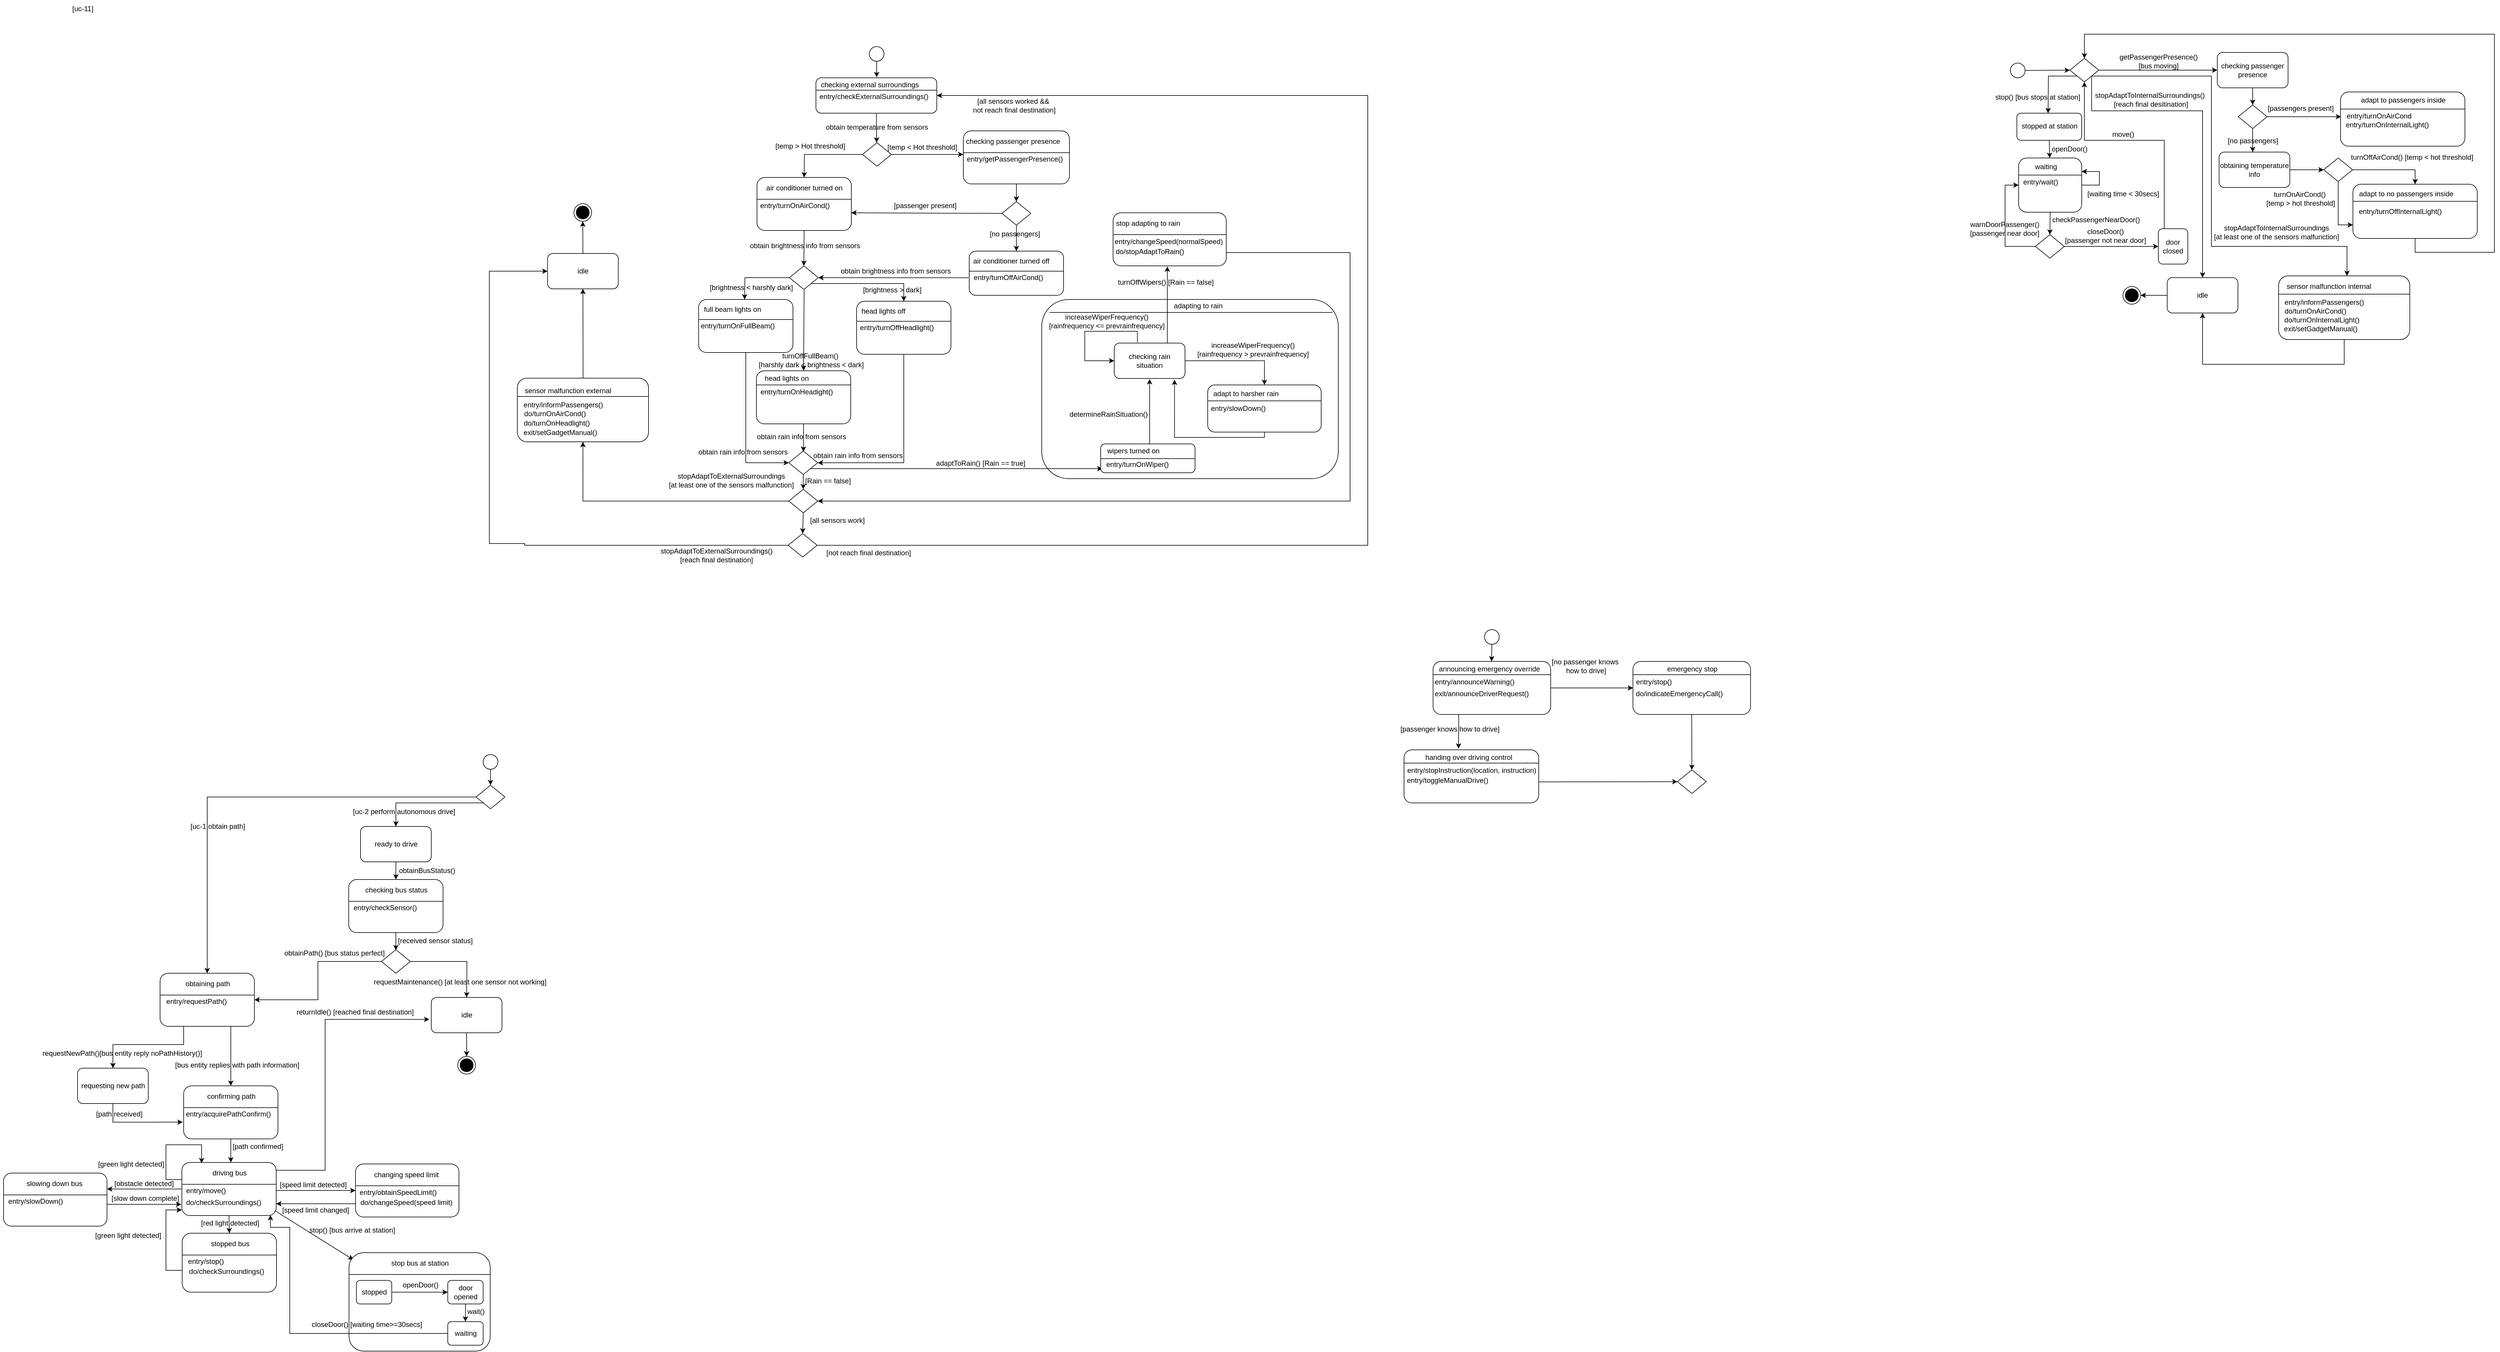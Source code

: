 <mxfile version="26.0.3">
  <diagram name="Page-1" id="r8O2QDhaZeve9ij8PzjR">
    <mxGraphModel dx="1725" dy="435" grid="1" gridSize="10" guides="1" tooltips="1" connect="1" arrows="0" fold="1" page="1" pageScale="1" pageWidth="850" pageHeight="1100" math="0" shadow="0">
      <root>
        <mxCell id="0" />
        <mxCell id="1" parent="0" />
        <mxCell id="Ov1vo18SGQD7W8dcJtKD-121" value="" style="rounded=1;whiteSpace=wrap;html=1;" vertex="1" parent="1">
          <mxGeometry x="1077" y="546" width="503" height="304" as="geometry" />
        </mxCell>
        <mxCell id="Z0j3BM8eAVYjfzLfSYt4-2" value="" style="ellipse;whiteSpace=wrap;html=1;aspect=fixed;" parent="1" vertex="1">
          <mxGeometry x="784.5" y="117" width="25" height="25" as="geometry" />
        </mxCell>
        <mxCell id="Ov1vo18SGQD7W8dcJtKD-4" value="" style="rounded=1;whiteSpace=wrap;html=1;" vertex="1" parent="1">
          <mxGeometry x="694" y="170" width="205" height="60" as="geometry" />
        </mxCell>
        <mxCell id="Ov1vo18SGQD7W8dcJtKD-5" value="" style="line;strokeWidth=1;fillColor=none;align=left;verticalAlign=middle;spacingTop=-1;spacingLeft=3;spacingRight=3;rotatable=0;labelPosition=right;points=[];portConstraint=eastwest;strokeColor=inherit;" vertex="1" parent="1">
          <mxGeometry x="694" y="187" width="205" height="8" as="geometry" />
        </mxCell>
        <mxCell id="Ov1vo18SGQD7W8dcJtKD-6" value="checking external surroundings" style="text;html=1;align=center;verticalAlign=middle;resizable=0;points=[];autosize=1;strokeColor=none;fillColor=none;" vertex="1" parent="1">
          <mxGeometry x="690" y="167" width="190" height="30" as="geometry" />
        </mxCell>
        <mxCell id="Ov1vo18SGQD7W8dcJtKD-7" value="entry/checkExternalSurroundings()" style="text;html=1;align=center;verticalAlign=middle;resizable=0;points=[];autosize=1;strokeColor=none;fillColor=none;" vertex="1" parent="1">
          <mxGeometry x="687" y="187" width="210" height="30" as="geometry" />
        </mxCell>
        <mxCell id="Ov1vo18SGQD7W8dcJtKD-8" value="" style="endArrow=classic;html=1;rounded=0;exitX=0.5;exitY=1;exitDx=0;exitDy=0;" edge="1" parent="1" source="Ov1vo18SGQD7W8dcJtKD-4">
          <mxGeometry width="50" height="50" relative="1" as="geometry">
            <mxPoint x="814" y="320" as="sourcePoint" />
            <mxPoint x="797" y="280" as="targetPoint" />
          </mxGeometry>
        </mxCell>
        <mxCell id="Ov1vo18SGQD7W8dcJtKD-10" value="obtain temperature from sensors" style="text;html=1;align=center;verticalAlign=middle;resizable=0;points=[];autosize=1;strokeColor=none;fillColor=none;" vertex="1" parent="1">
          <mxGeometry x="697" y="239" width="200" height="30" as="geometry" />
        </mxCell>
        <mxCell id="Ov1vo18SGQD7W8dcJtKD-11" value="" style="rhombus;whiteSpace=wrap;html=1;" vertex="1" parent="1">
          <mxGeometry x="773" y="280" width="49" height="40" as="geometry" />
        </mxCell>
        <mxCell id="Ov1vo18SGQD7W8dcJtKD-12" value="" style="endArrow=classic;html=1;rounded=0;exitX=0;exitY=0.5;exitDx=0;exitDy=0;entryX=0.5;entryY=0;entryDx=0;entryDy=0;edgeStyle=orthogonalEdgeStyle;" edge="1" parent="1" source="Ov1vo18SGQD7W8dcJtKD-11">
          <mxGeometry width="50" height="50" relative="1" as="geometry">
            <mxPoint x="624" y="320" as="sourcePoint" />
            <mxPoint x="674" y="339" as="targetPoint" />
          </mxGeometry>
        </mxCell>
        <mxCell id="Ov1vo18SGQD7W8dcJtKD-14" value="[temp &amp;lt; Hot threshold]" style="text;html=1;align=center;verticalAlign=middle;resizable=0;points=[];autosize=1;strokeColor=none;fillColor=none;" vertex="1" parent="1">
          <mxGeometry x="804" y="273" width="140" height="30" as="geometry" />
        </mxCell>
        <mxCell id="Ov1vo18SGQD7W8dcJtKD-15" value="" style="rounded=1;whiteSpace=wrap;html=1;" vertex="1" parent="1">
          <mxGeometry x="594" y="339" width="160" height="90" as="geometry" />
        </mxCell>
        <mxCell id="Ov1vo18SGQD7W8dcJtKD-16" value="" style="line;strokeWidth=1;fillColor=none;align=left;verticalAlign=middle;spacingTop=-1;spacingLeft=3;spacingRight=3;rotatable=0;labelPosition=right;points=[];portConstraint=eastwest;strokeColor=inherit;" vertex="1" parent="1">
          <mxGeometry x="594" y="372" width="160" height="8" as="geometry" />
        </mxCell>
        <mxCell id="Ov1vo18SGQD7W8dcJtKD-17" value="air conditioner turned on" style="text;html=1;align=center;verticalAlign=middle;resizable=0;points=[];autosize=1;strokeColor=none;fillColor=none;" vertex="1" parent="1">
          <mxGeometry x="599" y="342" width="150" height="30" as="geometry" />
        </mxCell>
        <mxCell id="Ov1vo18SGQD7W8dcJtKD-18" value="entry/turnOnAirCond()" style="text;html=1;align=center;verticalAlign=middle;resizable=0;points=[];autosize=1;strokeColor=none;fillColor=none;" vertex="1" parent="1">
          <mxGeometry x="588" y="372" width="140" height="30" as="geometry" />
        </mxCell>
        <mxCell id="Ov1vo18SGQD7W8dcJtKD-20" value="" style="endArrow=classic;html=1;rounded=0;exitX=1;exitY=0.5;exitDx=0;exitDy=0;" edge="1" parent="1" source="Ov1vo18SGQD7W8dcJtKD-11">
          <mxGeometry width="50" height="50" relative="1" as="geometry">
            <mxPoint x="854" y="430" as="sourcePoint" />
            <mxPoint x="944" y="300" as="targetPoint" />
          </mxGeometry>
        </mxCell>
        <mxCell id="Ov1vo18SGQD7W8dcJtKD-21" value="" style="rounded=1;whiteSpace=wrap;html=1;" vertex="1" parent="1">
          <mxGeometry x="944" y="260" width="180" height="90" as="geometry" />
        </mxCell>
        <mxCell id="Ov1vo18SGQD7W8dcJtKD-22" value="" style="line;strokeWidth=1;fillColor=none;align=left;verticalAlign=middle;spacingTop=-1;spacingLeft=3;spacingRight=3;rotatable=0;labelPosition=right;points=[];portConstraint=eastwest;strokeColor=inherit;" vertex="1" parent="1">
          <mxGeometry x="944" y="293" width="180" height="8" as="geometry" />
        </mxCell>
        <mxCell id="Ov1vo18SGQD7W8dcJtKD-23" value="checking passenger presence" style="text;html=1;align=center;verticalAlign=middle;resizable=0;points=[];autosize=1;strokeColor=none;fillColor=none;" vertex="1" parent="1">
          <mxGeometry x="938" y="263" width="180" height="30" as="geometry" />
        </mxCell>
        <mxCell id="Ov1vo18SGQD7W8dcJtKD-24" value="entry/getPassengerPresence()" style="text;html=1;align=center;verticalAlign=middle;resizable=0;points=[];autosize=1;strokeColor=none;fillColor=none;" vertex="1" parent="1">
          <mxGeometry x="936" y="293" width="190" height="30" as="geometry" />
        </mxCell>
        <mxCell id="Ov1vo18SGQD7W8dcJtKD-26" value="" style="endArrow=classic;html=1;rounded=0;exitX=0.5;exitY=1;exitDx=0;exitDy=0;entryX=0.5;entryY=0;entryDx=0;entryDy=0;" edge="1" parent="1">
          <mxGeometry width="50" height="50" relative="1" as="geometry">
            <mxPoint x="797" y="142" as="sourcePoint" />
            <mxPoint x="797.0" y="169" as="targetPoint" />
          </mxGeometry>
        </mxCell>
        <mxCell id="Ov1vo18SGQD7W8dcJtKD-29" value="[temp &amp;gt; Hot threshold]" style="text;html=1;align=center;verticalAlign=middle;resizable=0;points=[];autosize=1;strokeColor=none;fillColor=none;" vertex="1" parent="1">
          <mxGeometry x="614" y="271" width="140" height="30" as="geometry" />
        </mxCell>
        <mxCell id="Ov1vo18SGQD7W8dcJtKD-30" value="" style="rhombus;whiteSpace=wrap;html=1;" vertex="1" parent="1">
          <mxGeometry x="1009.5" y="380" width="49" height="40" as="geometry" />
        </mxCell>
        <mxCell id="Ov1vo18SGQD7W8dcJtKD-31" value="" style="endArrow=classic;html=1;rounded=0;exitX=0.5;exitY=1;exitDx=0;exitDy=0;" edge="1" parent="1" source="Ov1vo18SGQD7W8dcJtKD-21" target="Ov1vo18SGQD7W8dcJtKD-30">
          <mxGeometry width="50" height="50" relative="1" as="geometry">
            <mxPoint x="964" y="480" as="sourcePoint" />
            <mxPoint x="1014" y="430" as="targetPoint" />
          </mxGeometry>
        </mxCell>
        <mxCell id="Ov1vo18SGQD7W8dcJtKD-32" value="" style="endArrow=classic;html=1;rounded=0;exitX=0;exitY=0.5;exitDx=0;exitDy=0;" edge="1" parent="1" source="Ov1vo18SGQD7W8dcJtKD-30">
          <mxGeometry width="50" height="50" relative="1" as="geometry">
            <mxPoint x="834" y="440" as="sourcePoint" />
            <mxPoint x="754" y="399" as="targetPoint" />
          </mxGeometry>
        </mxCell>
        <mxCell id="Ov1vo18SGQD7W8dcJtKD-33" value="[passenger present]" style="text;html=1;align=center;verticalAlign=middle;resizable=0;points=[];autosize=1;strokeColor=none;fillColor=none;" vertex="1" parent="1">
          <mxGeometry x="814" y="372" width="130" height="30" as="geometry" />
        </mxCell>
        <mxCell id="Ov1vo18SGQD7W8dcJtKD-34" value="" style="rounded=1;whiteSpace=wrap;html=1;" vertex="1" parent="1">
          <mxGeometry x="954" y="464" width="160" height="75" as="geometry" />
        </mxCell>
        <mxCell id="Ov1vo18SGQD7W8dcJtKD-35" value="" style="line;strokeWidth=1;fillColor=none;align=left;verticalAlign=middle;spacingTop=-1;spacingLeft=3;spacingRight=3;rotatable=0;labelPosition=right;points=[];portConstraint=eastwest;strokeColor=inherit;" vertex="1" parent="1">
          <mxGeometry x="954" y="494" width="160" height="8" as="geometry" />
        </mxCell>
        <mxCell id="Ov1vo18SGQD7W8dcJtKD-36" value="air conditioner turned off" style="text;html=1;align=center;verticalAlign=middle;resizable=0;points=[];autosize=1;strokeColor=none;fillColor=none;" vertex="1" parent="1">
          <mxGeometry x="950" y="466" width="150" height="30" as="geometry" />
        </mxCell>
        <mxCell id="Ov1vo18SGQD7W8dcJtKD-37" value="entry/turnOffAirCond()" style="text;html=1;align=center;verticalAlign=middle;resizable=0;points=[];autosize=1;strokeColor=none;fillColor=none;" vertex="1" parent="1">
          <mxGeometry x="950" y="494" width="140" height="30" as="geometry" />
        </mxCell>
        <mxCell id="Ov1vo18SGQD7W8dcJtKD-42" value="" style="endArrow=classic;html=1;rounded=0;exitX=0.5;exitY=1;exitDx=0;exitDy=0;entryX=0.5;entryY=0;entryDx=0;entryDy=0;" edge="1" parent="1" source="Ov1vo18SGQD7W8dcJtKD-30" target="Ov1vo18SGQD7W8dcJtKD-34">
          <mxGeometry width="50" height="50" relative="1" as="geometry">
            <mxPoint x="734" y="530" as="sourcePoint" />
            <mxPoint x="784" y="480" as="targetPoint" />
          </mxGeometry>
        </mxCell>
        <mxCell id="Ov1vo18SGQD7W8dcJtKD-43" value="[no passengers]" style="text;html=1;align=center;verticalAlign=middle;resizable=0;points=[];autosize=1;strokeColor=none;fillColor=none;" vertex="1" parent="1">
          <mxGeometry x="976" y="420" width="110" height="30" as="geometry" />
        </mxCell>
        <mxCell id="Ov1vo18SGQD7W8dcJtKD-44" value="" style="endArrow=classic;html=1;rounded=0;exitX=0.5;exitY=1;exitDx=0;exitDy=0;entryX=0.5;entryY=0;entryDx=0;entryDy=0;" edge="1" parent="1" source="Ov1vo18SGQD7W8dcJtKD-15" target="Ov1vo18SGQD7W8dcJtKD-45">
          <mxGeometry width="50" height="50" relative="1" as="geometry">
            <mxPoint x="624" y="550" as="sourcePoint" />
            <mxPoint x="674" y="460" as="targetPoint" />
          </mxGeometry>
        </mxCell>
        <mxCell id="Ov1vo18SGQD7W8dcJtKD-45" value="" style="rhombus;whiteSpace=wrap;html=1;" vertex="1" parent="1">
          <mxGeometry x="649" y="489" width="49" height="40" as="geometry" />
        </mxCell>
        <mxCell id="Ov1vo18SGQD7W8dcJtKD-47" value="" style="endArrow=classic;html=1;rounded=0;exitX=-0.008;exitY=0.602;exitDx=0;exitDy=0;exitPerimeter=0;entryX=1;entryY=0.5;entryDx=0;entryDy=0;" edge="1" parent="1" source="Ov1vo18SGQD7W8dcJtKD-34" target="Ov1vo18SGQD7W8dcJtKD-45">
          <mxGeometry width="50" height="50" relative="1" as="geometry">
            <mxPoint x="884" y="520" as="sourcePoint" />
            <mxPoint x="814" y="410" as="targetPoint" />
          </mxGeometry>
        </mxCell>
        <mxCell id="Ov1vo18SGQD7W8dcJtKD-49" value="obtain brightness info from sensors" style="text;html=1;align=center;verticalAlign=middle;resizable=0;points=[];autosize=1;strokeColor=none;fillColor=none;" vertex="1" parent="1">
          <mxGeometry x="570" y="440" width="210" height="30" as="geometry" />
        </mxCell>
        <mxCell id="Ov1vo18SGQD7W8dcJtKD-50" value="obtain brightness info from sensors" style="text;html=1;align=center;verticalAlign=middle;resizable=0;points=[];autosize=1;strokeColor=none;fillColor=none;" vertex="1" parent="1">
          <mxGeometry x="724" y="483" width="210" height="30" as="geometry" />
        </mxCell>
        <mxCell id="Ov1vo18SGQD7W8dcJtKD-51" value="" style="endArrow=classic;html=1;rounded=0;exitX=0;exitY=0.5;exitDx=0;exitDy=0;edgeStyle=orthogonalEdgeStyle;entryX=0.5;entryY=0;entryDx=0;entryDy=0;" edge="1" parent="1" source="Ov1vo18SGQD7W8dcJtKD-45">
          <mxGeometry width="50" height="50" relative="1" as="geometry">
            <mxPoint x="474" y="640" as="sourcePoint" />
            <mxPoint x="573" y="546" as="targetPoint" />
          </mxGeometry>
        </mxCell>
        <mxCell id="Ov1vo18SGQD7W8dcJtKD-52" value="" style="rounded=1;whiteSpace=wrap;html=1;" vertex="1" parent="1">
          <mxGeometry x="495" y="546" width="160" height="90" as="geometry" />
        </mxCell>
        <mxCell id="Ov1vo18SGQD7W8dcJtKD-53" value="" style="line;strokeWidth=1;fillColor=none;align=left;verticalAlign=middle;spacingTop=-1;spacingLeft=3;spacingRight=3;rotatable=0;labelPosition=right;points=[];portConstraint=eastwest;strokeColor=inherit;" vertex="1" parent="1">
          <mxGeometry x="495" y="576" width="160" height="8" as="geometry" />
        </mxCell>
        <mxCell id="Ov1vo18SGQD7W8dcJtKD-54" value="full beam lights on" style="text;html=1;align=center;verticalAlign=middle;resizable=0;points=[];autosize=1;strokeColor=none;fillColor=none;" vertex="1" parent="1">
          <mxGeometry x="492" y="548" width="120" height="30" as="geometry" />
        </mxCell>
        <mxCell id="Ov1vo18SGQD7W8dcJtKD-55" value="entry/turnOnFullBeam()" style="text;html=1;align=center;verticalAlign=middle;resizable=0;points=[];autosize=1;strokeColor=none;fillColor=none;" vertex="1" parent="1">
          <mxGeometry x="486" y="576" width="150" height="30" as="geometry" />
        </mxCell>
        <mxCell id="Ov1vo18SGQD7W8dcJtKD-57" value="[brightness &amp;lt; harshly dark]" style="text;html=1;align=center;verticalAlign=middle;resizable=0;points=[];autosize=1;strokeColor=none;fillColor=none;" vertex="1" parent="1">
          <mxGeometry x="503.5" y="511" width="160" height="30" as="geometry" />
        </mxCell>
        <mxCell id="Ov1vo18SGQD7W8dcJtKD-58" value="" style="rounded=1;whiteSpace=wrap;html=1;" vertex="1" parent="1">
          <mxGeometry x="593" y="667" width="160" height="90" as="geometry" />
        </mxCell>
        <mxCell id="Ov1vo18SGQD7W8dcJtKD-59" value="" style="line;strokeWidth=1;fillColor=none;align=left;verticalAlign=middle;spacingTop=-1;spacingLeft=3;spacingRight=3;rotatable=0;labelPosition=right;points=[];portConstraint=eastwest;strokeColor=inherit;" vertex="1" parent="1">
          <mxGeometry x="593" y="687" width="160" height="8" as="geometry" />
        </mxCell>
        <mxCell id="Ov1vo18SGQD7W8dcJtKD-60" value="head lights on" style="text;html=1;align=center;verticalAlign=middle;resizable=0;points=[];autosize=1;strokeColor=none;fillColor=none;" vertex="1" parent="1">
          <mxGeometry x="594" y="665" width="100" height="30" as="geometry" />
        </mxCell>
        <mxCell id="Ov1vo18SGQD7W8dcJtKD-61" value="turnOffFullBeam()&lt;div&gt;&amp;nbsp;[harshly dark &amp;lt; brightness &amp;lt; dark]&lt;/div&gt;" style="text;html=1;align=center;verticalAlign=middle;resizable=0;points=[];autosize=1;strokeColor=none;fillColor=none;" vertex="1" parent="1">
          <mxGeometry x="584" y="629" width="200" height="40" as="geometry" />
        </mxCell>
        <mxCell id="Ov1vo18SGQD7W8dcJtKD-62" value="" style="endArrow=classic;html=1;rounded=0;entryX=0.5;entryY=0;entryDx=0;entryDy=0;" edge="1" parent="1" target="Ov1vo18SGQD7W8dcJtKD-58">
          <mxGeometry width="50" height="50" relative="1" as="geometry">
            <mxPoint x="674" y="530" as="sourcePoint" />
            <mxPoint x="554" y="680" as="targetPoint" />
          </mxGeometry>
        </mxCell>
        <mxCell id="Ov1vo18SGQD7W8dcJtKD-63" value="entry/turnOnHeadight()" style="text;html=1;align=center;verticalAlign=middle;resizable=0;points=[];autosize=1;strokeColor=none;fillColor=none;" vertex="1" parent="1">
          <mxGeometry x="586" y="688" width="150" height="30" as="geometry" />
        </mxCell>
        <mxCell id="Ov1vo18SGQD7W8dcJtKD-71" value="" style="rounded=1;whiteSpace=wrap;html=1;" vertex="1" parent="1">
          <mxGeometry x="763" y="549" width="160" height="90" as="geometry" />
        </mxCell>
        <mxCell id="Ov1vo18SGQD7W8dcJtKD-72" value="" style="line;strokeWidth=1;fillColor=none;align=left;verticalAlign=middle;spacingTop=-1;spacingLeft=3;spacingRight=3;rotatable=0;labelPosition=right;points=[];portConstraint=eastwest;strokeColor=inherit;" vertex="1" parent="1">
          <mxGeometry x="763" y="579" width="160" height="8" as="geometry" />
        </mxCell>
        <mxCell id="Ov1vo18SGQD7W8dcJtKD-73" value="head lights off" style="text;html=1;align=center;verticalAlign=middle;resizable=0;points=[];autosize=1;strokeColor=none;fillColor=none;" vertex="1" parent="1">
          <mxGeometry x="758" y="551" width="100" height="30" as="geometry" />
        </mxCell>
        <mxCell id="Ov1vo18SGQD7W8dcJtKD-74" value="entry/turnOffHeadlight()" style="text;html=1;align=center;verticalAlign=middle;resizable=0;points=[];autosize=1;strokeColor=none;fillColor=none;" vertex="1" parent="1">
          <mxGeometry x="756" y="579" width="150" height="30" as="geometry" />
        </mxCell>
        <mxCell id="Ov1vo18SGQD7W8dcJtKD-75" value="" style="endArrow=classic;html=1;rounded=0;exitX=1;exitY=1;exitDx=0;exitDy=0;entryX=0.5;entryY=0;entryDx=0;entryDy=0;edgeStyle=orthogonalEdgeStyle;" edge="1" parent="1" source="Ov1vo18SGQD7W8dcJtKD-45" target="Ov1vo18SGQD7W8dcJtKD-71">
          <mxGeometry width="50" height="50" relative="1" as="geometry">
            <mxPoint x="884" y="770" as="sourcePoint" />
            <mxPoint x="974" y="580" as="targetPoint" />
          </mxGeometry>
        </mxCell>
        <mxCell id="Ov1vo18SGQD7W8dcJtKD-76" value="[brightness &amp;gt; dark]" style="text;html=1;align=center;verticalAlign=middle;resizable=0;points=[];autosize=1;strokeColor=none;fillColor=none;" vertex="1" parent="1">
          <mxGeometry x="763" y="515" width="120" height="30" as="geometry" />
        </mxCell>
        <mxCell id="Ov1vo18SGQD7W8dcJtKD-81" value="" style="rhombus;whiteSpace=wrap;html=1;" vertex="1" parent="1">
          <mxGeometry x="648" y="803" width="49" height="40" as="geometry" />
        </mxCell>
        <mxCell id="Ov1vo18SGQD7W8dcJtKD-82" value="" style="endArrow=classic;html=1;rounded=0;exitX=0.5;exitY=1;exitDx=0;exitDy=0;entryX=0;entryY=0.5;entryDx=0;entryDy=0;edgeStyle=orthogonalEdgeStyle;" edge="1" parent="1" source="Ov1vo18SGQD7W8dcJtKD-52" target="Ov1vo18SGQD7W8dcJtKD-81">
          <mxGeometry width="50" height="50" relative="1" as="geometry">
            <mxPoint x="520" y="860" as="sourcePoint" />
            <mxPoint x="570" y="810" as="targetPoint" />
          </mxGeometry>
        </mxCell>
        <mxCell id="Ov1vo18SGQD7W8dcJtKD-84" value="" style="endArrow=classic;html=1;rounded=0;exitX=0.5;exitY=1;exitDx=0;exitDy=0;entryX=0.507;entryY=0.034;entryDx=0;entryDy=0;entryPerimeter=0;" edge="1" parent="1" source="Ov1vo18SGQD7W8dcJtKD-58" target="Ov1vo18SGQD7W8dcJtKD-81">
          <mxGeometry width="50" height="50" relative="1" as="geometry">
            <mxPoint x="580" y="950" as="sourcePoint" />
            <mxPoint x="630" y="900" as="targetPoint" />
          </mxGeometry>
        </mxCell>
        <mxCell id="Ov1vo18SGQD7W8dcJtKD-85" value="" style="endArrow=classic;html=1;rounded=0;exitX=0.5;exitY=1;exitDx=0;exitDy=0;entryX=1;entryY=0.5;entryDx=0;entryDy=0;edgeStyle=orthogonalEdgeStyle;" edge="1" parent="1" source="Ov1vo18SGQD7W8dcJtKD-71" target="Ov1vo18SGQD7W8dcJtKD-81">
          <mxGeometry width="50" height="50" relative="1" as="geometry">
            <mxPoint x="830" y="830" as="sourcePoint" />
            <mxPoint x="880" y="780" as="targetPoint" />
          </mxGeometry>
        </mxCell>
        <mxCell id="Ov1vo18SGQD7W8dcJtKD-86" value="obtain rain info from sensors" style="text;html=1;align=center;verticalAlign=middle;resizable=0;points=[];autosize=1;strokeColor=none;fillColor=none;" vertex="1" parent="1">
          <mxGeometry x="584" y="763.5" width="170" height="30" as="geometry" />
        </mxCell>
        <mxCell id="Ov1vo18SGQD7W8dcJtKD-87" value="obtain rain info from sensors" style="text;html=1;align=center;verticalAlign=middle;resizable=0;points=[];autosize=1;strokeColor=none;fillColor=none;" vertex="1" parent="1">
          <mxGeometry x="680" y="795.5" width="170" height="30" as="geometry" />
        </mxCell>
        <mxCell id="Ov1vo18SGQD7W8dcJtKD-88" value="obtain rain info from sensors" style="text;html=1;align=center;verticalAlign=middle;resizable=0;points=[];autosize=1;strokeColor=none;fillColor=none;" vertex="1" parent="1">
          <mxGeometry x="485" y="790" width="170" height="30" as="geometry" />
        </mxCell>
        <mxCell id="Ov1vo18SGQD7W8dcJtKD-97" value="adaptToRain() [Rain == true]" style="text;html=1;align=center;verticalAlign=middle;resizable=0;points=[];autosize=1;strokeColor=none;fillColor=none;" vertex="1" parent="1">
          <mxGeometry x="887.5" y="809" width="170" height="30" as="geometry" />
        </mxCell>
        <mxCell id="Ov1vo18SGQD7W8dcJtKD-98" value="" style="endArrow=classic;html=1;rounded=0;exitX=1;exitY=1;exitDx=0;exitDy=0;" edge="1" parent="1" source="Ov1vo18SGQD7W8dcJtKD-81">
          <mxGeometry width="50" height="50" relative="1" as="geometry">
            <mxPoint x="860" y="920" as="sourcePoint" />
            <mxPoint x="1180" y="833" as="targetPoint" />
          </mxGeometry>
        </mxCell>
        <mxCell id="Ov1vo18SGQD7W8dcJtKD-103" value="" style="rounded=1;whiteSpace=wrap;html=1;" vertex="1" parent="1">
          <mxGeometry x="1177" y="791" width="160" height="49" as="geometry" />
        </mxCell>
        <mxCell id="Ov1vo18SGQD7W8dcJtKD-104" value="" style="line;strokeWidth=1;fillColor=none;align=left;verticalAlign=middle;spacingTop=-1;spacingLeft=3;spacingRight=3;rotatable=0;labelPosition=right;points=[];portConstraint=eastwest;strokeColor=inherit;" vertex="1" parent="1">
          <mxGeometry x="1177" y="812" width="160" height="8" as="geometry" />
        </mxCell>
        <mxCell id="Ov1vo18SGQD7W8dcJtKD-105" value="wipers turned on" style="text;html=1;align=center;verticalAlign=middle;resizable=0;points=[];autosize=1;strokeColor=none;fillColor=none;" vertex="1" parent="1">
          <mxGeometry x="1177" y="787.5" width="110" height="30" as="geometry" />
        </mxCell>
        <mxCell id="Ov1vo18SGQD7W8dcJtKD-106" value="entry/turnOnWiper()" style="text;html=1;align=center;verticalAlign=middle;resizable=0;points=[];autosize=1;strokeColor=none;fillColor=none;" vertex="1" parent="1">
          <mxGeometry x="1174" y="811" width="130" height="30" as="geometry" />
        </mxCell>
        <mxCell id="Ov1vo18SGQD7W8dcJtKD-107" value="" style="endArrow=classic;html=1;rounded=0;" edge="1" parent="1">
          <mxGeometry width="50" height="50" relative="1" as="geometry">
            <mxPoint x="1260" y="791" as="sourcePoint" />
            <mxPoint x="1260" y="681" as="targetPoint" />
          </mxGeometry>
        </mxCell>
        <mxCell id="Ov1vo18SGQD7W8dcJtKD-108" value="checking rain situation" style="rounded=1;whiteSpace=wrap;html=1;" vertex="1" parent="1">
          <mxGeometry x="1200" y="620" width="120" height="60" as="geometry" />
        </mxCell>
        <mxCell id="Ov1vo18SGQD7W8dcJtKD-109" value="determineRainSituation()" style="text;html=1;align=center;verticalAlign=middle;resizable=0;points=[];autosize=1;strokeColor=none;fillColor=none;" vertex="1" parent="1">
          <mxGeometry x="1110" y="725.5" width="160" height="30" as="geometry" />
        </mxCell>
        <mxCell id="Ov1vo18SGQD7W8dcJtKD-110" value="" style="endArrow=classic;html=1;rounded=0;exitX=1;exitY=0.5;exitDx=0;exitDy=0;entryX=0.5;entryY=0;entryDx=0;entryDy=0;edgeStyle=orthogonalEdgeStyle;" edge="1" parent="1" source="Ov1vo18SGQD7W8dcJtKD-108" target="Ov1vo18SGQD7W8dcJtKD-111">
          <mxGeometry width="50" height="50" relative="1" as="geometry">
            <mxPoint x="1410" y="670" as="sourcePoint" />
            <mxPoint x="1455" y="620" as="targetPoint" />
          </mxGeometry>
        </mxCell>
        <mxCell id="Ov1vo18SGQD7W8dcJtKD-111" value="" style="rounded=1;whiteSpace=wrap;html=1;" vertex="1" parent="1">
          <mxGeometry x="1358.5" y="691" width="192.5" height="80" as="geometry" />
        </mxCell>
        <mxCell id="Ov1vo18SGQD7W8dcJtKD-112" value="increaseWiperFrequency()&lt;div&gt;[rainfrequency &amp;gt; prevrainfrequency]&lt;/div&gt;" style="text;html=1;align=center;verticalAlign=middle;resizable=0;points=[];autosize=1;strokeColor=none;fillColor=none;" vertex="1" parent="1">
          <mxGeometry x="1330" y="611" width="210" height="40" as="geometry" />
        </mxCell>
        <mxCell id="Ov1vo18SGQD7W8dcJtKD-113" value="" style="line;strokeWidth=1;fillColor=none;align=left;verticalAlign=middle;spacingTop=-1;spacingLeft=3;spacingRight=3;rotatable=0;labelPosition=right;points=[];portConstraint=eastwest;strokeColor=inherit;" vertex="1" parent="1">
          <mxGeometry x="1358" y="714" width="193" height="8" as="geometry" />
        </mxCell>
        <mxCell id="Ov1vo18SGQD7W8dcJtKD-114" value="adapt to harsher rain" style="text;html=1;align=center;verticalAlign=middle;resizable=0;points=[];autosize=1;strokeColor=none;fillColor=none;" vertex="1" parent="1">
          <mxGeometry x="1358" y="691" width="130" height="30" as="geometry" />
        </mxCell>
        <mxCell id="Ov1vo18SGQD7W8dcJtKD-115" value="entry/slowDown()" style="text;html=1;align=center;verticalAlign=middle;resizable=0;points=[];autosize=1;strokeColor=none;fillColor=none;" vertex="1" parent="1">
          <mxGeometry x="1350" y="716" width="120" height="30" as="geometry" />
        </mxCell>
        <mxCell id="Ov1vo18SGQD7W8dcJtKD-116" value="" style="endArrow=classic;html=1;rounded=0;edgeStyle=orthogonalEdgeStyle;entryX=0.852;entryY=1.033;entryDx=0;entryDy=0;entryPerimeter=0;exitX=0.5;exitY=1;exitDx=0;exitDy=0;" edge="1" parent="1" source="Ov1vo18SGQD7W8dcJtKD-111" target="Ov1vo18SGQD7W8dcJtKD-108">
          <mxGeometry width="50" height="50" relative="1" as="geometry">
            <mxPoint x="1551" y="650" as="sourcePoint" />
            <mxPoint x="1584" y="640" as="targetPoint" />
            <Array as="points">
              <mxPoint x="1455" y="780" />
              <mxPoint x="1302" y="780" />
            </Array>
          </mxGeometry>
        </mxCell>
        <mxCell id="Ov1vo18SGQD7W8dcJtKD-117" value="" style="endArrow=classic;html=1;rounded=0;edgeStyle=orthogonalEdgeStyle;entryX=0;entryY=0.5;entryDx=0;entryDy=0;exitX=0.327;exitY=-0.018;exitDx=0;exitDy=0;exitPerimeter=0;" edge="1" parent="1" source="Ov1vo18SGQD7W8dcJtKD-108" target="Ov1vo18SGQD7W8dcJtKD-108">
          <mxGeometry width="50" height="50" relative="1" as="geometry">
            <mxPoint x="1240" y="609" as="sourcePoint" />
            <mxPoint x="1160" y="660" as="targetPoint" />
            <Array as="points">
              <mxPoint x="1239" y="600" />
              <mxPoint x="1150" y="600" />
              <mxPoint x="1150" y="650" />
            </Array>
          </mxGeometry>
        </mxCell>
        <mxCell id="Ov1vo18SGQD7W8dcJtKD-118" value="increaseWiperFrequency()&lt;div&gt;[rainfrequency &amp;lt;= prevrainfrequency]&lt;/div&gt;" style="text;html=1;align=center;verticalAlign=middle;resizable=0;points=[];autosize=1;strokeColor=none;fillColor=none;" vertex="1" parent="1">
          <mxGeometry x="1077" y="563" width="220" height="40" as="geometry" />
        </mxCell>
        <mxCell id="Ov1vo18SGQD7W8dcJtKD-119" value="" style="endArrow=classic;html=1;rounded=0;exitX=0.75;exitY=0;exitDx=0;exitDy=0;edgeStyle=orthogonalEdgeStyle;" edge="1" parent="1" source="Ov1vo18SGQD7W8dcJtKD-108">
          <mxGeometry width="50" height="50" relative="1" as="geometry">
            <mxPoint x="1380" y="460" as="sourcePoint" />
            <mxPoint x="1290" y="490" as="targetPoint" />
          </mxGeometry>
        </mxCell>
        <mxCell id="Ov1vo18SGQD7W8dcJtKD-120" value="turnOffWipers() [Rain == false]" style="text;html=1;align=center;verticalAlign=middle;resizable=0;points=[];autosize=1;strokeColor=none;fillColor=none;" vertex="1" parent="1">
          <mxGeometry x="1192" y="502" width="190" height="30" as="geometry" />
        </mxCell>
        <mxCell id="Ov1vo18SGQD7W8dcJtKD-122" value="" style="line;strokeWidth=1;fillColor=none;align=left;verticalAlign=middle;spacingTop=-1;spacingLeft=3;spacingRight=3;rotatable=0;labelPosition=right;points=[];portConstraint=eastwest;strokeColor=inherit;" vertex="1" parent="1">
          <mxGeometry x="1090" y="564" width="480" height="8" as="geometry" />
        </mxCell>
        <mxCell id="Ov1vo18SGQD7W8dcJtKD-123" value="adapting to rain" style="text;html=1;align=center;verticalAlign=middle;resizable=0;points=[];autosize=1;strokeColor=none;fillColor=none;" vertex="1" parent="1">
          <mxGeometry x="1287" y="542" width="110" height="30" as="geometry" />
        </mxCell>
        <mxCell id="Ov1vo18SGQD7W8dcJtKD-131" value="" style="rounded=1;whiteSpace=wrap;html=1;" vertex="1" parent="1">
          <mxGeometry x="1198" y="399" width="192" height="90" as="geometry" />
        </mxCell>
        <mxCell id="Ov1vo18SGQD7W8dcJtKD-132" value="" style="line;strokeWidth=1;fillColor=none;align=left;verticalAlign=middle;spacingTop=-1;spacingLeft=3;spacingRight=3;rotatable=0;labelPosition=right;points=[];portConstraint=eastwest;strokeColor=inherit;" vertex="1" parent="1">
          <mxGeometry x="1198" y="432" width="192" height="8" as="geometry" />
        </mxCell>
        <mxCell id="Ov1vo18SGQD7W8dcJtKD-133" value="stop adapting to rain" style="text;html=1;align=center;verticalAlign=middle;resizable=0;points=[];autosize=1;strokeColor=none;fillColor=none;" vertex="1" parent="1">
          <mxGeometry x="1192" y="402" width="130" height="30" as="geometry" />
        </mxCell>
        <mxCell id="Ov1vo18SGQD7W8dcJtKD-134" value="entry/changeSpeed(normalSpeed)" style="text;html=1;align=center;verticalAlign=middle;resizable=0;points=[];autosize=1;strokeColor=none;fillColor=none;" vertex="1" parent="1">
          <mxGeometry x="1187" y="433" width="210" height="30" as="geometry" />
        </mxCell>
        <mxCell id="Ov1vo18SGQD7W8dcJtKD-136" value="do/stopAdaptToRain()" style="text;html=1;align=center;verticalAlign=middle;resizable=0;points=[];autosize=1;strokeColor=none;fillColor=none;" vertex="1" parent="1">
          <mxGeometry x="1190" y="450" width="140" height="30" as="geometry" />
        </mxCell>
        <mxCell id="Ov1vo18SGQD7W8dcJtKD-139" value="[&lt;span style=&quot;background-color: transparent; color: light-dark(rgb(0, 0, 0), rgb(255, 255, 255));&quot;&gt;all sensors worked &amp;amp;&amp;amp;&amp;nbsp;&lt;/span&gt;&lt;div&gt;not reach final destination]&lt;/div&gt;" style="text;html=1;align=center;verticalAlign=middle;resizable=0;points=[];autosize=1;strokeColor=none;fillColor=none;" vertex="1" parent="1">
          <mxGeometry x="950" y="197" width="160" height="40" as="geometry" />
        </mxCell>
        <mxCell id="Ov1vo18SGQD7W8dcJtKD-140" value="" style="endArrow=classic;html=1;rounded=0;exitX=1;exitY=0.75;exitDx=0;exitDy=0;edgeStyle=orthogonalEdgeStyle;entryX=1;entryY=0.5;entryDx=0;entryDy=0;" edge="1" parent="1" source="Ov1vo18SGQD7W8dcJtKD-131" target="Ov1vo18SGQD7W8dcJtKD-144">
          <mxGeometry width="50" height="50" relative="1" as="geometry">
            <mxPoint x="370" y="630" as="sourcePoint" />
            <mxPoint x="670" y="960" as="targetPoint" />
            <Array as="points">
              <mxPoint x="1600" y="466" />
              <mxPoint x="1600" y="888" />
            </Array>
          </mxGeometry>
        </mxCell>
        <mxCell id="Ov1vo18SGQD7W8dcJtKD-144" value="" style="rhombus;whiteSpace=wrap;html=1;" vertex="1" parent="1">
          <mxGeometry x="648" y="868" width="49" height="40" as="geometry" />
        </mxCell>
        <mxCell id="Ov1vo18SGQD7W8dcJtKD-145" value="" style="endArrow=classic;html=1;rounded=0;exitX=0.5;exitY=1;exitDx=0;exitDy=0;entryX=0.5;entryY=0;entryDx=0;entryDy=0;" edge="1" parent="1" source="Ov1vo18SGQD7W8dcJtKD-81" target="Ov1vo18SGQD7W8dcJtKD-144">
          <mxGeometry width="50" height="50" relative="1" as="geometry">
            <mxPoint x="500" y="940" as="sourcePoint" />
            <mxPoint x="550" y="890" as="targetPoint" />
          </mxGeometry>
        </mxCell>
        <mxCell id="Ov1vo18SGQD7W8dcJtKD-146" value="[Rain == false]" style="text;html=1;align=center;verticalAlign=middle;resizable=0;points=[];autosize=1;strokeColor=none;fillColor=none;" vertex="1" parent="1">
          <mxGeometry x="663.5" y="839" width="100" height="30" as="geometry" />
        </mxCell>
        <mxCell id="Ov1vo18SGQD7W8dcJtKD-147" value="" style="endArrow=classic;html=1;rounded=0;exitX=0;exitY=0.5;exitDx=0;exitDy=0;entryX=0;entryY=0.5;entryDx=0;entryDy=0;edgeStyle=orthogonalEdgeStyle;" edge="1" parent="1" source="Ov1vo18SGQD7W8dcJtKD-149" target="Ov1vo18SGQD7W8dcJtKD-279">
          <mxGeometry width="50" height="50" relative="1" as="geometry">
            <mxPoint x="470" y="950" as="sourcePoint" />
            <mxPoint x="131.5" y="496" as="targetPoint" />
            <Array as="points">
              <mxPoint x="200" y="963" />
              <mxPoint x="200" y="960" />
              <mxPoint x="140" y="960" />
              <mxPoint x="140" y="498" />
            </Array>
          </mxGeometry>
        </mxCell>
        <mxCell id="Ov1vo18SGQD7W8dcJtKD-148" value="stopAdaptToExternalSurroundings()&lt;div&gt;[reach final destination]&lt;/div&gt;" style="text;html=1;align=center;verticalAlign=middle;resizable=0;points=[];autosize=1;strokeColor=none;fillColor=none;" vertex="1" parent="1">
          <mxGeometry x="420" y="960" width="210" height="40" as="geometry" />
        </mxCell>
        <mxCell id="Ov1vo18SGQD7W8dcJtKD-149" value="" style="rhombus;whiteSpace=wrap;html=1;" vertex="1" parent="1">
          <mxGeometry x="647" y="943" width="49" height="40" as="geometry" />
        </mxCell>
        <mxCell id="Ov1vo18SGQD7W8dcJtKD-151" value="" style="endArrow=classic;html=1;rounded=0;exitX=0.5;exitY=1;exitDx=0;exitDy=0;entryX=0.5;entryY=0;entryDx=0;entryDy=0;" edge="1" parent="1" source="Ov1vo18SGQD7W8dcJtKD-144" target="Ov1vo18SGQD7W8dcJtKD-149">
          <mxGeometry width="50" height="50" relative="1" as="geometry">
            <mxPoint x="671.5" y="908" as="sourcePoint" />
            <mxPoint x="669.5" y="943" as="targetPoint" />
          </mxGeometry>
        </mxCell>
        <mxCell id="Ov1vo18SGQD7W8dcJtKD-152" value="[not reach final destination]" style="text;html=1;align=center;verticalAlign=middle;resizable=0;points=[];autosize=1;strokeColor=none;fillColor=none;" vertex="1" parent="1">
          <mxGeometry x="698" y="961" width="170" height="30" as="geometry" />
        </mxCell>
        <mxCell id="Ov1vo18SGQD7W8dcJtKD-153" value="" style="endArrow=classic;html=1;rounded=0;exitX=1;exitY=0.5;exitDx=0;exitDy=0;entryX=1;entryY=0.5;entryDx=0;entryDy=0;edgeStyle=orthogonalEdgeStyle;" edge="1" parent="1" source="Ov1vo18SGQD7W8dcJtKD-149" target="Ov1vo18SGQD7W8dcJtKD-4">
          <mxGeometry width="50" height="50" relative="1" as="geometry">
            <mxPoint x="820" y="1000" as="sourcePoint" />
            <mxPoint x="920" y="200" as="targetPoint" />
            <Array as="points">
              <mxPoint x="1630" y="963" />
              <mxPoint x="1630" y="200" />
            </Array>
          </mxGeometry>
        </mxCell>
        <mxCell id="Ov1vo18SGQD7W8dcJtKD-154" value="[all sensors work]" style="text;html=1;align=center;verticalAlign=middle;resizable=0;points=[];autosize=1;strokeColor=none;fillColor=none;" vertex="1" parent="1">
          <mxGeometry x="670" y="906" width="120" height="30" as="geometry" />
        </mxCell>
        <mxCell id="Ov1vo18SGQD7W8dcJtKD-155" value="" style="endArrow=classic;html=1;rounded=0;exitX=0;exitY=0.5;exitDx=0;exitDy=0;entryX=0.5;entryY=1;entryDx=0;entryDy=0;edgeStyle=orthogonalEdgeStyle;" edge="1" parent="1" source="Ov1vo18SGQD7W8dcJtKD-144" target="Ov1vo18SGQD7W8dcJtKD-157">
          <mxGeometry width="50" height="50" relative="1" as="geometry">
            <mxPoint x="500" y="900" as="sourcePoint" />
            <mxPoint x="420" y="888" as="targetPoint" />
          </mxGeometry>
        </mxCell>
        <mxCell id="Ov1vo18SGQD7W8dcJtKD-156" value="&lt;div&gt;stopAdaptToExternalSurroundings&lt;/div&gt;[at least one of the sensors malfunction]" style="text;html=1;align=center;verticalAlign=middle;resizable=0;points=[];autosize=1;strokeColor=none;fillColor=none;" vertex="1" parent="1">
          <mxGeometry x="430" y="833" width="240" height="40" as="geometry" />
        </mxCell>
        <mxCell id="Ov1vo18SGQD7W8dcJtKD-157" value="" style="rounded=1;whiteSpace=wrap;html=1;" vertex="1" parent="1">
          <mxGeometry x="187.5" y="679.5" width="222.5" height="108" as="geometry" />
        </mxCell>
        <mxCell id="Ov1vo18SGQD7W8dcJtKD-158" value="" style="line;strokeWidth=1;fillColor=none;align=left;verticalAlign=middle;spacingTop=-1;spacingLeft=3;spacingRight=3;rotatable=0;labelPosition=right;points=[];portConstraint=eastwest;strokeColor=inherit;" vertex="1" parent="1">
          <mxGeometry x="187.5" y="706.5" width="222.5" height="8" as="geometry" />
        </mxCell>
        <mxCell id="Ov1vo18SGQD7W8dcJtKD-159" value="sensor malfunction external" style="text;html=1;align=center;verticalAlign=middle;resizable=0;points=[];autosize=1;strokeColor=none;fillColor=none;" vertex="1" parent="1">
          <mxGeometry x="187.5" y="685.5" width="170" height="30" as="geometry" />
        </mxCell>
        <mxCell id="Ov1vo18SGQD7W8dcJtKD-163" value="entry/informPassengers()" style="text;html=1;align=center;verticalAlign=middle;resizable=0;points=[];autosize=1;strokeColor=none;fillColor=none;" vertex="1" parent="1">
          <mxGeometry x="184.5" y="709.5" width="160" height="30" as="geometry" />
        </mxCell>
        <mxCell id="Ov1vo18SGQD7W8dcJtKD-164" value="do/turnOnAirCond()" style="text;html=1;align=center;verticalAlign=middle;resizable=0;points=[];autosize=1;strokeColor=none;fillColor=none;" vertex="1" parent="1">
          <mxGeometry x="185.5" y="724.5" width="130" height="30" as="geometry" />
        </mxCell>
        <mxCell id="Ov1vo18SGQD7W8dcJtKD-165" value="do/turnOnHeadlight()" style="text;html=1;align=center;verticalAlign=middle;resizable=0;points=[];autosize=1;strokeColor=none;fillColor=none;" vertex="1" parent="1">
          <mxGeometry x="183.5" y="741" width="140" height="30" as="geometry" />
        </mxCell>
        <mxCell id="Ov1vo18SGQD7W8dcJtKD-166" value="exit/setGadgetManual()" style="text;html=1;align=center;verticalAlign=middle;resizable=0;points=[];autosize=1;strokeColor=none;fillColor=none;" vertex="1" parent="1">
          <mxGeometry x="184.5" y="756.5" width="150" height="30" as="geometry" />
        </mxCell>
        <mxCell id="Ov1vo18SGQD7W8dcJtKD-260" value="[uc-11]" style="text;html=1;align=center;verticalAlign=middle;resizable=0;points=[];autosize=1;strokeColor=none;fillColor=none;" vertex="1" parent="1">
          <mxGeometry x="-580" y="38" width="60" height="30" as="geometry" />
        </mxCell>
        <mxCell id="Ov1vo18SGQD7W8dcJtKD-279" value="idle" style="rounded=1;whiteSpace=wrap;html=1;" vertex="1" parent="1">
          <mxGeometry x="238.75" y="468" width="120" height="60" as="geometry" />
        </mxCell>
        <mxCell id="Ov1vo18SGQD7W8dcJtKD-347" value="" style="endArrow=classic;html=1;rounded=0;exitX=0.5;exitY=0;exitDx=0;exitDy=0;entryX=0.5;entryY=1;entryDx=0;entryDy=0;" edge="1" parent="1" target="Ov1vo18SGQD7W8dcJtKD-279">
          <mxGeometry width="50" height="50" relative="1" as="geometry">
            <mxPoint x="299" y="680" as="sourcePoint" />
            <mxPoint x="320" y="510" as="targetPoint" />
          </mxGeometry>
        </mxCell>
        <mxCell id="Ov1vo18SGQD7W8dcJtKD-348" value="" style="endArrow=classic;html=1;rounded=0;exitX=0;exitY=0.5;exitDx=0;exitDy=0;entryX=0.5;entryY=0;entryDx=0;entryDy=0;" edge="1" parent="1">
          <mxGeometry width="50" height="50" relative="1" as="geometry">
            <mxPoint x="118" y="1390" as="sourcePoint" />
            <mxPoint x="-338.5" y="1689" as="targetPoint" />
            <Array as="points">
              <mxPoint x="-338.5" y="1390" />
            </Array>
          </mxGeometry>
        </mxCell>
        <mxCell id="Ov1vo18SGQD7W8dcJtKD-349" value="[uc-1 obtain path]" style="text;html=1;align=center;verticalAlign=middle;resizable=0;points=[];autosize=1;strokeColor=none;fillColor=none;" vertex="1" parent="1">
          <mxGeometry x="-381" y="1425" width="120" height="30" as="geometry" />
        </mxCell>
        <mxCell id="Ov1vo18SGQD7W8dcJtKD-350" value="" style="endArrow=classic;html=1;rounded=0;exitX=0.25;exitY=1;exitDx=0;exitDy=0;edgeStyle=orthogonalEdgeStyle;" edge="1" parent="1" source="Ov1vo18SGQD7W8dcJtKD-369">
          <mxGeometry width="50" height="50" relative="1" as="geometry">
            <mxPoint x="-339" y="1779" as="sourcePoint" />
            <mxPoint x="-498.5" y="1850" as="targetPoint" />
            <Array as="points">
              <mxPoint x="-378.5" y="1810" />
              <mxPoint x="-498.5" y="1810" />
            </Array>
          </mxGeometry>
        </mxCell>
        <mxCell id="Ov1vo18SGQD7W8dcJtKD-351" value="requestNewPath()[bus entity reply noPathHistory()]" style="text;html=1;align=center;verticalAlign=middle;resizable=0;points=[];autosize=1;strokeColor=none;fillColor=none;" vertex="1" parent="1">
          <mxGeometry x="-628.5" y="1810" width="290" height="30" as="geometry" />
        </mxCell>
        <mxCell id="Ov1vo18SGQD7W8dcJtKD-352" value="" style="endArrow=classic;html=1;rounded=0;exitX=0;exitY=1;exitDx=0;exitDy=0;" edge="1" parent="1">
          <mxGeometry width="50" height="50" relative="1" as="geometry">
            <mxPoint x="130" y="1400" as="sourcePoint" />
            <mxPoint x="-18.5" y="1440" as="targetPoint" />
            <Array as="points">
              <mxPoint x="-18.5" y="1400" />
            </Array>
          </mxGeometry>
        </mxCell>
        <mxCell id="Ov1vo18SGQD7W8dcJtKD-353" value="[uc-2 perform autonomous drive]" style="text;html=1;align=center;verticalAlign=middle;resizable=0;points=[];autosize=1;strokeColor=none;fillColor=none;" vertex="1" parent="1">
          <mxGeometry x="-105.5" y="1400" width="200" height="30" as="geometry" />
        </mxCell>
        <mxCell id="Ov1vo18SGQD7W8dcJtKD-354" value="ready to drive" style="rounded=1;whiteSpace=wrap;html=1;" vertex="1" parent="1">
          <mxGeometry x="-78.5" y="1440" width="120" height="60" as="geometry" />
        </mxCell>
        <mxCell id="Ov1vo18SGQD7W8dcJtKD-355" value="" style="endArrow=classic;html=1;rounded=0;exitX=0.5;exitY=1;exitDx=0;exitDy=0;" edge="1" parent="1" source="Ov1vo18SGQD7W8dcJtKD-354">
          <mxGeometry width="50" height="50" relative="1" as="geometry">
            <mxPoint x="11.5" y="1560" as="sourcePoint" />
            <mxPoint x="-18.5" y="1530" as="targetPoint" />
          </mxGeometry>
        </mxCell>
        <mxCell id="Ov1vo18SGQD7W8dcJtKD-356" value="" style="rounded=1;whiteSpace=wrap;html=1;" vertex="1" parent="1">
          <mxGeometry x="-98.5" y="1530" width="160" height="90" as="geometry" />
        </mxCell>
        <mxCell id="Ov1vo18SGQD7W8dcJtKD-357" value="" style="line;strokeWidth=1;fillColor=none;align=left;verticalAlign=middle;spacingTop=-1;spacingLeft=3;spacingRight=3;rotatable=0;labelPosition=right;points=[];portConstraint=eastwest;strokeColor=inherit;" vertex="1" parent="1">
          <mxGeometry x="-98.5" y="1563" width="160" height="8" as="geometry" />
        </mxCell>
        <mxCell id="Ov1vo18SGQD7W8dcJtKD-358" value="checking bus status" style="text;html=1;align=center;verticalAlign=middle;resizable=0;points=[];autosize=1;strokeColor=none;fillColor=none;" vertex="1" parent="1">
          <mxGeometry x="-83.5" y="1533" width="130" height="30" as="geometry" />
        </mxCell>
        <mxCell id="Ov1vo18SGQD7W8dcJtKD-359" value="obtainBusStatus()" style="text;html=1;align=center;verticalAlign=middle;resizable=0;points=[];autosize=1;strokeColor=none;fillColor=none;" vertex="1" parent="1">
          <mxGeometry x="-26.5" y="1500" width="120" height="30" as="geometry" />
        </mxCell>
        <mxCell id="Ov1vo18SGQD7W8dcJtKD-360" value="entry/checkSensor()" style="text;html=1;align=center;verticalAlign=middle;resizable=0;points=[];autosize=1;strokeColor=none;fillColor=none;" vertex="1" parent="1">
          <mxGeometry x="-102.5" y="1563" width="130" height="30" as="geometry" />
        </mxCell>
        <mxCell id="Ov1vo18SGQD7W8dcJtKD-361" value="" style="endArrow=classic;html=1;rounded=0;exitX=0.5;exitY=1;exitDx=0;exitDy=0;entryX=0.5;entryY=0;entryDx=0;entryDy=0;" edge="1" parent="1" source="Ov1vo18SGQD7W8dcJtKD-356">
          <mxGeometry width="50" height="50" relative="1" as="geometry">
            <mxPoint x="-228.5" y="1630" as="sourcePoint" />
            <mxPoint x="-18.5" y="1650" as="targetPoint" />
          </mxGeometry>
        </mxCell>
        <mxCell id="Ov1vo18SGQD7W8dcJtKD-362" value="[received sensor status]" style="text;html=1;align=center;verticalAlign=middle;resizable=0;points=[];autosize=1;strokeColor=none;fillColor=none;" vertex="1" parent="1">
          <mxGeometry x="-27.5" y="1619" width="150" height="30" as="geometry" />
        </mxCell>
        <mxCell id="Ov1vo18SGQD7W8dcJtKD-363" value="" style="rhombus;whiteSpace=wrap;html=1;" vertex="1" parent="1">
          <mxGeometry x="-43" y="1649" width="49" height="40" as="geometry" />
        </mxCell>
        <mxCell id="Ov1vo18SGQD7W8dcJtKD-364" value="" style="endArrow=classic;html=1;rounded=0;edgeStyle=orthogonalEdgeStyle;exitX=1;exitY=0.5;exitDx=0;exitDy=0;" edge="1" parent="1" source="Ov1vo18SGQD7W8dcJtKD-363">
          <mxGeometry width="50" height="50" relative="1" as="geometry">
            <mxPoint x="11.5" y="1670" as="sourcePoint" />
            <mxPoint x="101.5" y="1730" as="targetPoint" />
          </mxGeometry>
        </mxCell>
        <mxCell id="Ov1vo18SGQD7W8dcJtKD-365" value="requestMaintenance() [at least one sensor not working]" style="text;html=1;align=center;verticalAlign=middle;resizable=0;points=[];autosize=1;strokeColor=none;fillColor=none;" vertex="1" parent="1">
          <mxGeometry x="-69.75" y="1689" width="320" height="30" as="geometry" />
        </mxCell>
        <mxCell id="Ov1vo18SGQD7W8dcJtKD-366" value="idle" style="rounded=1;whiteSpace=wrap;html=1;" vertex="1" parent="1">
          <mxGeometry x="41.5" y="1730" width="120" height="60" as="geometry" />
        </mxCell>
        <mxCell id="Ov1vo18SGQD7W8dcJtKD-367" value="" style="endArrow=classic;html=1;rounded=0;edgeStyle=orthogonalEdgeStyle;exitX=0;exitY=0.5;exitDx=0;exitDy=0;entryX=1;entryY=0.5;entryDx=0;entryDy=0;" edge="1" parent="1" source="Ov1vo18SGQD7W8dcJtKD-363" target="Ov1vo18SGQD7W8dcJtKD-369">
          <mxGeometry width="50" height="50" relative="1" as="geometry">
            <mxPoint x="16.5" y="1679" as="sourcePoint" />
            <mxPoint x="-278.5" y="1719" as="targetPoint" />
          </mxGeometry>
        </mxCell>
        <mxCell id="Ov1vo18SGQD7W8dcJtKD-368" value="obtainPath() [bus status perfect]" style="text;html=1;align=center;verticalAlign=middle;resizable=0;points=[];autosize=1;strokeColor=none;fillColor=none;" vertex="1" parent="1">
          <mxGeometry x="-218.5" y="1640" width="190" height="30" as="geometry" />
        </mxCell>
        <mxCell id="Ov1vo18SGQD7W8dcJtKD-369" value="" style="rounded=1;whiteSpace=wrap;html=1;" vertex="1" parent="1">
          <mxGeometry x="-418.5" y="1689" width="160" height="90" as="geometry" />
        </mxCell>
        <mxCell id="Ov1vo18SGQD7W8dcJtKD-370" value="" style="line;strokeWidth=1;fillColor=none;align=left;verticalAlign=middle;spacingTop=-1;spacingLeft=3;spacingRight=3;rotatable=0;labelPosition=right;points=[];portConstraint=eastwest;strokeColor=inherit;" vertex="1" parent="1">
          <mxGeometry x="-418.5" y="1722" width="160" height="8" as="geometry" />
        </mxCell>
        <mxCell id="Ov1vo18SGQD7W8dcJtKD-371" value="obtaining path" style="text;html=1;align=center;verticalAlign=middle;resizable=0;points=[];autosize=1;strokeColor=none;fillColor=none;" vertex="1" parent="1">
          <mxGeometry x="-388.5" y="1692" width="100" height="30" as="geometry" />
        </mxCell>
        <mxCell id="Ov1vo18SGQD7W8dcJtKD-372" value="entry/requestPath()" style="text;html=1;align=center;verticalAlign=middle;resizable=0;points=[];autosize=1;strokeColor=none;fillColor=none;" vertex="1" parent="1">
          <mxGeometry x="-422.5" y="1722" width="130" height="30" as="geometry" />
        </mxCell>
        <mxCell id="Ov1vo18SGQD7W8dcJtKD-373" value="requesting new path" style="rounded=1;whiteSpace=wrap;html=1;" vertex="1" parent="1">
          <mxGeometry x="-558.5" y="1850" width="120" height="60" as="geometry" />
        </mxCell>
        <mxCell id="Ov1vo18SGQD7W8dcJtKD-374" value="" style="endArrow=classic;html=1;rounded=0;exitX=0.75;exitY=1;exitDx=0;exitDy=0;edgeStyle=orthogonalEdgeStyle;" edge="1" parent="1" source="Ov1vo18SGQD7W8dcJtKD-369">
          <mxGeometry width="50" height="50" relative="1" as="geometry">
            <mxPoint x="-358.5" y="1920" as="sourcePoint" />
            <mxPoint x="-298.5" y="1880" as="targetPoint" />
          </mxGeometry>
        </mxCell>
        <mxCell id="Ov1vo18SGQD7W8dcJtKD-375" value="[bus entity replies with path information]" style="text;html=1;align=center;verticalAlign=middle;resizable=0;points=[];autosize=1;strokeColor=none;fillColor=none;" vertex="1" parent="1">
          <mxGeometry x="-403.5" y="1830" width="230" height="30" as="geometry" />
        </mxCell>
        <mxCell id="Ov1vo18SGQD7W8dcJtKD-376" value="" style="rounded=1;whiteSpace=wrap;html=1;" vertex="1" parent="1">
          <mxGeometry x="-378.5" y="1880" width="160" height="90" as="geometry" />
        </mxCell>
        <mxCell id="Ov1vo18SGQD7W8dcJtKD-377" value="" style="line;strokeWidth=1;fillColor=none;align=left;verticalAlign=middle;spacingTop=-1;spacingLeft=3;spacingRight=3;rotatable=0;labelPosition=right;points=[];portConstraint=eastwest;strokeColor=inherit;" vertex="1" parent="1">
          <mxGeometry x="-378.5" y="1913" width="160" height="8" as="geometry" />
        </mxCell>
        <mxCell id="Ov1vo18SGQD7W8dcJtKD-378" value="confirming path" style="text;html=1;align=center;verticalAlign=middle;resizable=0;points=[];autosize=1;strokeColor=none;fillColor=none;" vertex="1" parent="1">
          <mxGeometry x="-353.5" y="1883" width="110" height="30" as="geometry" />
        </mxCell>
        <mxCell id="Ov1vo18SGQD7W8dcJtKD-379" value="entry/acquirePathConfirm()" style="text;html=1;align=center;verticalAlign=middle;resizable=0;points=[];autosize=1;strokeColor=none;fillColor=none;" vertex="1" parent="1">
          <mxGeometry x="-388.5" y="1913" width="170" height="30" as="geometry" />
        </mxCell>
        <mxCell id="Ov1vo18SGQD7W8dcJtKD-380" value="" style="endArrow=classic;html=1;rounded=0;entryX=-0.01;entryY=0.684;entryDx=0;entryDy=0;entryPerimeter=0;exitX=0.5;exitY=1;exitDx=0;exitDy=0;edgeStyle=orthogonalEdgeStyle;" edge="1" parent="1" source="Ov1vo18SGQD7W8dcJtKD-373" target="Ov1vo18SGQD7W8dcJtKD-376">
          <mxGeometry width="50" height="50" relative="1" as="geometry">
            <mxPoint x="-608.5" y="2070" as="sourcePoint" />
            <mxPoint x="-558.5" y="2020" as="targetPoint" />
          </mxGeometry>
        </mxCell>
        <mxCell id="Ov1vo18SGQD7W8dcJtKD-381" value="[path received]" style="text;html=1;align=center;verticalAlign=middle;resizable=0;points=[];autosize=1;strokeColor=none;fillColor=none;" vertex="1" parent="1">
          <mxGeometry x="-538.5" y="1913" width="100" height="30" as="geometry" />
        </mxCell>
        <mxCell id="Ov1vo18SGQD7W8dcJtKD-382" value="" style="endArrow=classic;html=1;rounded=0;exitX=0.5;exitY=1;exitDx=0;exitDy=0;" edge="1" parent="1" source="Ov1vo18SGQD7W8dcJtKD-376">
          <mxGeometry width="50" height="50" relative="1" as="geometry">
            <mxPoint x="-398.5" y="2030" as="sourcePoint" />
            <mxPoint x="-298.5" y="2010" as="targetPoint" />
          </mxGeometry>
        </mxCell>
        <mxCell id="Ov1vo18SGQD7W8dcJtKD-383" value="[path confirmed]" style="text;html=1;align=center;verticalAlign=middle;resizable=0;points=[];autosize=1;strokeColor=none;fillColor=none;" vertex="1" parent="1">
          <mxGeometry x="-308.5" y="1968" width="110" height="30" as="geometry" />
        </mxCell>
        <mxCell id="Ov1vo18SGQD7W8dcJtKD-384" value="" style="rounded=1;whiteSpace=wrap;html=1;" vertex="1" parent="1">
          <mxGeometry x="-381.5" y="2010" width="160" height="90" as="geometry" />
        </mxCell>
        <mxCell id="Ov1vo18SGQD7W8dcJtKD-385" value="" style="line;strokeWidth=1;fillColor=none;align=left;verticalAlign=middle;spacingTop=-1;spacingLeft=3;spacingRight=3;rotatable=0;labelPosition=right;points=[];portConstraint=eastwest;strokeColor=inherit;" vertex="1" parent="1">
          <mxGeometry x="-381.5" y="2043" width="160" height="8" as="geometry" />
        </mxCell>
        <mxCell id="Ov1vo18SGQD7W8dcJtKD-386" value="driving bus" style="text;html=1;align=center;verticalAlign=middle;resizable=0;points=[];autosize=1;strokeColor=none;fillColor=none;" vertex="1" parent="1">
          <mxGeometry x="-341.5" y="2013" width="80" height="30" as="geometry" />
        </mxCell>
        <mxCell id="Ov1vo18SGQD7W8dcJtKD-387" value="entry/move()" style="text;html=1;align=center;verticalAlign=middle;resizable=0;points=[];autosize=1;strokeColor=none;fillColor=none;" vertex="1" parent="1">
          <mxGeometry x="-386.5" y="2043" width="90" height="30" as="geometry" />
        </mxCell>
        <mxCell id="Ov1vo18SGQD7W8dcJtKD-388" value="do/checkSurroundings()" style="text;html=1;align=center;verticalAlign=middle;resizable=0;points=[];autosize=1;strokeColor=none;fillColor=none;" vertex="1" parent="1">
          <mxGeometry x="-386.5" y="2062.5" width="150" height="30" as="geometry" />
        </mxCell>
        <mxCell id="Ov1vo18SGQD7W8dcJtKD-389" value="" style="endArrow=classic;html=1;rounded=0;exitX=0;exitY=0.5;exitDx=0;exitDy=0;edgeStyle=orthogonalEdgeStyle;entryX=0.209;entryY=0.013;entryDx=0;entryDy=0;entryPerimeter=0;" edge="1" parent="1" target="Ov1vo18SGQD7W8dcJtKD-384">
          <mxGeometry width="50" height="50" relative="1" as="geometry">
            <mxPoint x="-381.5" y="2039" as="sourcePoint" />
            <mxPoint x="-348.06" y="1999.64" as="targetPoint" />
            <Array as="points">
              <mxPoint x="-408.5" y="2039" />
              <mxPoint x="-408.5" y="1980" />
              <mxPoint x="-348.5" y="1980" />
            </Array>
          </mxGeometry>
        </mxCell>
        <mxCell id="Ov1vo18SGQD7W8dcJtKD-390" value="[green light detected]" style="text;html=1;align=center;verticalAlign=middle;resizable=0;points=[];autosize=1;strokeColor=none;fillColor=none;" vertex="1" parent="1">
          <mxGeometry x="-538.5" y="1998" width="140" height="30" as="geometry" />
        </mxCell>
        <mxCell id="Ov1vo18SGQD7W8dcJtKD-391" value="" style="rounded=1;whiteSpace=wrap;html=1;" vertex="1" parent="1">
          <mxGeometry x="-381" y="2130" width="160" height="100" as="geometry" />
        </mxCell>
        <mxCell id="Ov1vo18SGQD7W8dcJtKD-392" value="" style="line;strokeWidth=1;fillColor=none;align=left;verticalAlign=middle;spacingTop=-1;spacingLeft=3;spacingRight=3;rotatable=0;labelPosition=right;points=[];portConstraint=eastwest;strokeColor=inherit;" vertex="1" parent="1">
          <mxGeometry x="-381" y="2163" width="160" height="8" as="geometry" />
        </mxCell>
        <mxCell id="Ov1vo18SGQD7W8dcJtKD-393" value="stopped bus" style="text;html=1;align=center;verticalAlign=middle;resizable=0;points=[];autosize=1;strokeColor=none;fillColor=none;" vertex="1" parent="1">
          <mxGeometry x="-345" y="2133" width="90" height="30" as="geometry" />
        </mxCell>
        <mxCell id="Ov1vo18SGQD7W8dcJtKD-394" value="entry/stop()" style="text;html=1;align=center;verticalAlign=middle;resizable=0;points=[];autosize=1;strokeColor=none;fillColor=none;" vertex="1" parent="1">
          <mxGeometry x="-381" y="2163" width="80" height="30" as="geometry" />
        </mxCell>
        <mxCell id="Ov1vo18SGQD7W8dcJtKD-395" value="do/checkSurroundings()" style="text;html=1;align=center;verticalAlign=middle;resizable=0;points=[];autosize=1;strokeColor=none;fillColor=none;" vertex="1" parent="1">
          <mxGeometry x="-381.5" y="2180" width="150" height="30" as="geometry" />
        </mxCell>
        <mxCell id="Ov1vo18SGQD7W8dcJtKD-396" value="" style="endArrow=classic;html=1;rounded=0;exitX=0.5;exitY=1;exitDx=0;exitDy=0;entryX=0.5;entryY=0;entryDx=0;entryDy=0;" edge="1" parent="1" source="Ov1vo18SGQD7W8dcJtKD-384" target="Ov1vo18SGQD7W8dcJtKD-391">
          <mxGeometry width="50" height="50" relative="1" as="geometry">
            <mxPoint x="-488.5" y="2160" as="sourcePoint" />
            <mxPoint x="-438.5" y="2110" as="targetPoint" />
          </mxGeometry>
        </mxCell>
        <mxCell id="Ov1vo18SGQD7W8dcJtKD-397" value="[red light detected]" style="text;html=1;align=center;verticalAlign=middle;resizable=0;points=[];autosize=1;strokeColor=none;fillColor=none;" vertex="1" parent="1">
          <mxGeometry x="-360" y="2098" width="120" height="30" as="geometry" />
        </mxCell>
        <mxCell id="Ov1vo18SGQD7W8dcJtKD-398" value="" style="endArrow=classic;html=1;rounded=0;exitX=0;exitY=0.5;exitDx=0;exitDy=0;edgeStyle=orthogonalEdgeStyle;entryX=0;entryY=0.75;entryDx=0;entryDy=0;" edge="1" parent="1">
          <mxGeometry width="50" height="50" relative="1" as="geometry">
            <mxPoint x="-381" y="2193" as="sourcePoint" />
            <mxPoint x="-381.5" y="2090.5" as="targetPoint" />
            <Array as="points">
              <mxPoint x="-408.5" y="2193" />
              <mxPoint x="-408.5" y="2091" />
            </Array>
          </mxGeometry>
        </mxCell>
        <mxCell id="Ov1vo18SGQD7W8dcJtKD-399" value="[green light detected]" style="text;html=1;align=center;verticalAlign=middle;resizable=0;points=[];autosize=1;strokeColor=none;fillColor=none;" vertex="1" parent="1">
          <mxGeometry x="-543.5" y="2119" width="140" height="30" as="geometry" />
        </mxCell>
        <mxCell id="Ov1vo18SGQD7W8dcJtKD-400" value="" style="rounded=1;whiteSpace=wrap;html=1;" vertex="1" parent="1">
          <mxGeometry x="-87" y="2012.5" width="175.5" height="90" as="geometry" />
        </mxCell>
        <mxCell id="Ov1vo18SGQD7W8dcJtKD-401" value="" style="line;strokeWidth=1;fillColor=none;align=left;verticalAlign=middle;spacingTop=-1;spacingLeft=3;spacingRight=3;rotatable=0;labelPosition=right;points=[];portConstraint=eastwest;strokeColor=inherit;" vertex="1" parent="1">
          <mxGeometry x="-87" y="2045.5" width="175.5" height="8" as="geometry" />
        </mxCell>
        <mxCell id="Ov1vo18SGQD7W8dcJtKD-402" value="changing speed limit" style="text;html=1;align=center;verticalAlign=middle;resizable=0;points=[];autosize=1;strokeColor=none;fillColor=none;" vertex="1" parent="1">
          <mxGeometry x="-66" y="2015.5" width="130" height="30" as="geometry" />
        </mxCell>
        <mxCell id="Ov1vo18SGQD7W8dcJtKD-403" value="entry/obtainSpeedLimit()" style="text;html=1;align=center;verticalAlign=middle;resizable=0;points=[];autosize=1;strokeColor=none;fillColor=none;" vertex="1" parent="1">
          <mxGeometry x="-90" y="2045.5" width="150" height="30" as="geometry" />
        </mxCell>
        <mxCell id="Ov1vo18SGQD7W8dcJtKD-404" value="" style="endArrow=classic;html=1;rounded=0;exitX=1;exitY=0.5;exitDx=0;exitDy=0;entryX=0;entryY=0.5;entryDx=0;entryDy=0;" edge="1" parent="1" target="Ov1vo18SGQD7W8dcJtKD-400">
          <mxGeometry width="50" height="50" relative="1" as="geometry">
            <mxPoint x="-221.5" y="2057.5" as="sourcePoint" />
            <mxPoint x="-131.5" y="2142.5" as="targetPoint" />
          </mxGeometry>
        </mxCell>
        <mxCell id="Ov1vo18SGQD7W8dcJtKD-405" value="[speed limit detected]" style="text;html=1;align=center;verticalAlign=middle;resizable=0;points=[];autosize=1;strokeColor=none;fillColor=none;" vertex="1" parent="1">
          <mxGeometry x="-229" y="2032.5" width="140" height="30" as="geometry" />
        </mxCell>
        <mxCell id="Ov1vo18SGQD7W8dcJtKD-406" value="do/changeSpeed(speed limit)" style="text;html=1;align=center;verticalAlign=middle;resizable=0;points=[];autosize=1;strokeColor=none;fillColor=none;" vertex="1" parent="1">
          <mxGeometry x="-91.5" y="2062.5" width="180" height="30" as="geometry" />
        </mxCell>
        <mxCell id="Ov1vo18SGQD7W8dcJtKD-407" value="" style="endArrow=classic;html=1;rounded=0;exitX=0;exitY=0.75;exitDx=0;exitDy=0;entryX=1;entryY=0.75;entryDx=0;entryDy=0;" edge="1" parent="1" source="Ov1vo18SGQD7W8dcJtKD-400">
          <mxGeometry width="50" height="50" relative="1" as="geometry">
            <mxPoint x="-141.5" y="2122.5" as="sourcePoint" />
            <mxPoint x="-221.5" y="2080" as="targetPoint" />
          </mxGeometry>
        </mxCell>
        <mxCell id="Ov1vo18SGQD7W8dcJtKD-408" value="[speed limit changed]" style="text;html=1;align=center;verticalAlign=middle;resizable=0;points=[];autosize=1;strokeColor=none;fillColor=none;" vertex="1" parent="1">
          <mxGeometry x="-225.5" y="2075.5" width="140" height="30" as="geometry" />
        </mxCell>
        <mxCell id="Ov1vo18SGQD7W8dcJtKD-409" value="" style="rounded=1;whiteSpace=wrap;html=1;" vertex="1" parent="1">
          <mxGeometry x="-684" y="2028" width="175.5" height="90" as="geometry" />
        </mxCell>
        <mxCell id="Ov1vo18SGQD7W8dcJtKD-410" value="" style="line;strokeWidth=1;fillColor=none;align=left;verticalAlign=middle;spacingTop=-1;spacingLeft=3;spacingRight=3;rotatable=0;labelPosition=right;points=[];portConstraint=eastwest;strokeColor=inherit;" vertex="1" parent="1">
          <mxGeometry x="-684" y="2061" width="175.5" height="8" as="geometry" />
        </mxCell>
        <mxCell id="Ov1vo18SGQD7W8dcJtKD-411" value="slowing down bus" style="text;html=1;align=center;verticalAlign=middle;resizable=0;points=[];autosize=1;strokeColor=none;fillColor=none;" vertex="1" parent="1">
          <mxGeometry x="-658" y="2031" width="120" height="30" as="geometry" />
        </mxCell>
        <mxCell id="Ov1vo18SGQD7W8dcJtKD-412" value="entry/slowDown()" style="text;html=1;align=center;verticalAlign=middle;resizable=0;points=[];autosize=1;strokeColor=none;fillColor=none;" vertex="1" parent="1">
          <mxGeometry x="-690" y="2061" width="120" height="30" as="geometry" />
        </mxCell>
        <mxCell id="Ov1vo18SGQD7W8dcJtKD-413" value="" style="endArrow=classic;html=1;rounded=0;entryX=1;entryY=0.625;entryDx=0;entryDy=0;entryPerimeter=0;" edge="1" parent="1">
          <mxGeometry width="50" height="50" relative="1" as="geometry">
            <mxPoint x="-382.5" y="2055" as="sourcePoint" />
            <mxPoint x="-508.5" y="2055" as="targetPoint" />
          </mxGeometry>
        </mxCell>
        <mxCell id="Ov1vo18SGQD7W8dcJtKD-414" value="[obstacle detected]" style="text;html=1;align=center;verticalAlign=middle;resizable=0;points=[];autosize=1;strokeColor=none;fillColor=none;" vertex="1" parent="1">
          <mxGeometry x="-506.5" y="2030.5" width="120" height="30" as="geometry" />
        </mxCell>
        <mxCell id="Ov1vo18SGQD7W8dcJtKD-415" value="" style="endArrow=none;html=1;rounded=0;entryX=1;entryY=0.625;entryDx=0;entryDy=0;entryPerimeter=0;endFill=0;startArrow=classic;startFill=1;" edge="1" parent="1">
          <mxGeometry width="50" height="50" relative="1" as="geometry">
            <mxPoint x="-382.5" y="2081" as="sourcePoint" />
            <mxPoint x="-508.5" y="2081" as="targetPoint" />
          </mxGeometry>
        </mxCell>
        <mxCell id="Ov1vo18SGQD7W8dcJtKD-416" value="[slow down complete]" style="text;html=1;align=center;verticalAlign=middle;resizable=0;points=[];autosize=1;strokeColor=none;fillColor=none;" vertex="1" parent="1">
          <mxGeometry x="-514.5" y="2055.5" width="140" height="30" as="geometry" />
        </mxCell>
        <mxCell id="Ov1vo18SGQD7W8dcJtKD-417" value="" style="endArrow=classic;html=1;rounded=0;exitX=0.989;exitY=0.911;exitDx=0;exitDy=0;exitPerimeter=0;entryX=0.031;entryY=0.072;entryDx=0;entryDy=0;entryPerimeter=0;" edge="1" parent="1" source="Ov1vo18SGQD7W8dcJtKD-384" target="Ov1vo18SGQD7W8dcJtKD-419">
          <mxGeometry width="50" height="50" relative="1" as="geometry">
            <mxPoint x="-38.5" y="2220" as="sourcePoint" />
            <mxPoint x="-98.5" y="2170" as="targetPoint" />
          </mxGeometry>
        </mxCell>
        <mxCell id="Ov1vo18SGQD7W8dcJtKD-418" value="stop() [bus arrive at station]" style="text;html=1;align=center;verticalAlign=middle;resizable=0;points=[];autosize=1;strokeColor=none;fillColor=none;" vertex="1" parent="1">
          <mxGeometry x="-178.5" y="2110" width="170" height="30" as="geometry" />
        </mxCell>
        <mxCell id="Ov1vo18SGQD7W8dcJtKD-419" value="" style="rounded=1;whiteSpace=wrap;html=1;" vertex="1" parent="1">
          <mxGeometry x="-98" y="2163" width="239.5" height="167" as="geometry" />
        </mxCell>
        <mxCell id="Ov1vo18SGQD7W8dcJtKD-420" value="" style="line;strokeWidth=1;fillColor=none;align=left;verticalAlign=middle;spacingTop=-1;spacingLeft=3;spacingRight=3;rotatable=0;labelPosition=right;points=[];portConstraint=eastwest;strokeColor=inherit;" vertex="1" parent="1">
          <mxGeometry x="-98" y="2196" width="239.5" height="8" as="geometry" />
        </mxCell>
        <mxCell id="Ov1vo18SGQD7W8dcJtKD-421" value="stop bus at station" style="text;html=1;align=center;verticalAlign=middle;resizable=0;points=[];autosize=1;strokeColor=none;fillColor=none;" vertex="1" parent="1">
          <mxGeometry x="-38" y="2166" width="120" height="30" as="geometry" />
        </mxCell>
        <mxCell id="Ov1vo18SGQD7W8dcJtKD-422" value="openDoor()" style="text;html=1;align=center;verticalAlign=middle;resizable=0;points=[];autosize=1;strokeColor=none;fillColor=none;" vertex="1" parent="1">
          <mxGeometry x="-17.25" y="2203" width="80" height="30" as="geometry" />
        </mxCell>
        <mxCell id="Ov1vo18SGQD7W8dcJtKD-423" value="wait()" style="text;html=1;align=center;verticalAlign=middle;resizable=0;points=[];autosize=1;strokeColor=none;fillColor=none;" vertex="1" parent="1">
          <mxGeometry x="91.5" y="2248" width="50" height="30" as="geometry" />
        </mxCell>
        <mxCell id="Ov1vo18SGQD7W8dcJtKD-424" value="stopped" style="rounded=1;whiteSpace=wrap;html=1;" vertex="1" parent="1">
          <mxGeometry x="-85.5" y="2210" width="60" height="40" as="geometry" />
        </mxCell>
        <mxCell id="Ov1vo18SGQD7W8dcJtKD-425" value="door opened" style="rounded=1;whiteSpace=wrap;html=1;" vertex="1" parent="1">
          <mxGeometry x="69.5" y="2210" width="60" height="40" as="geometry" />
        </mxCell>
        <mxCell id="Ov1vo18SGQD7W8dcJtKD-426" value="" style="endArrow=classic;html=1;rounded=0;exitX=1;exitY=0.5;exitDx=0;exitDy=0;entryX=0;entryY=0.5;entryDx=0;entryDy=0;" edge="1" parent="1" source="Ov1vo18SGQD7W8dcJtKD-424" target="Ov1vo18SGQD7W8dcJtKD-425">
          <mxGeometry width="50" height="50" relative="1" as="geometry">
            <mxPoint x="-178.5" y="2350" as="sourcePoint" />
            <mxPoint x="-128.5" y="2300" as="targetPoint" />
          </mxGeometry>
        </mxCell>
        <mxCell id="Ov1vo18SGQD7W8dcJtKD-427" value="waiting" style="rounded=1;whiteSpace=wrap;html=1;" vertex="1" parent="1">
          <mxGeometry x="69.5" y="2280" width="60" height="40" as="geometry" />
        </mxCell>
        <mxCell id="Ov1vo18SGQD7W8dcJtKD-428" value="" style="endArrow=classic;html=1;rounded=0;exitX=0.5;exitY=1;exitDx=0;exitDy=0;" edge="1" parent="1" source="Ov1vo18SGQD7W8dcJtKD-425" target="Ov1vo18SGQD7W8dcJtKD-427">
          <mxGeometry width="50" height="50" relative="1" as="geometry">
            <mxPoint x="-138.5" y="2380" as="sourcePoint" />
            <mxPoint x="-88.5" y="2330" as="targetPoint" />
          </mxGeometry>
        </mxCell>
        <mxCell id="Ov1vo18SGQD7W8dcJtKD-429" value="" style="endArrow=classic;html=1;rounded=0;exitX=0;exitY=0.5;exitDx=0;exitDy=0;entryX=0.939;entryY=0.991;entryDx=0;entryDy=0;entryPerimeter=0;edgeStyle=orthogonalEdgeStyle;" edge="1" parent="1" source="Ov1vo18SGQD7W8dcJtKD-427" target="Ov1vo18SGQD7W8dcJtKD-384">
          <mxGeometry width="50" height="50" relative="1" as="geometry">
            <mxPoint x="-188.5" y="2350" as="sourcePoint" />
            <mxPoint x="-178.5" y="2180" as="targetPoint" />
            <Array as="points">
              <mxPoint x="-198.5" y="2300" />
              <mxPoint x="-198.5" y="2120" />
              <mxPoint x="-231.5" y="2120" />
            </Array>
          </mxGeometry>
        </mxCell>
        <mxCell id="Ov1vo18SGQD7W8dcJtKD-430" value="closeDoor() [waiting time&amp;gt;=30secs]" style="text;html=1;align=center;verticalAlign=middle;resizable=0;points=[];autosize=1;strokeColor=none;fillColor=none;" vertex="1" parent="1">
          <mxGeometry x="-173.5" y="2270" width="210" height="30" as="geometry" />
        </mxCell>
        <mxCell id="Ov1vo18SGQD7W8dcJtKD-431" value="" style="endArrow=classic;html=1;rounded=0;exitX=0.999;exitY=0.147;exitDx=0;exitDy=0;exitPerimeter=0;entryX=-0.027;entryY=0.62;entryDx=0;entryDy=0;entryPerimeter=0;edgeStyle=orthogonalEdgeStyle;" edge="1" parent="1" source="Ov1vo18SGQD7W8dcJtKD-384" target="Ov1vo18SGQD7W8dcJtKD-366">
          <mxGeometry width="50" height="50" relative="1" as="geometry">
            <mxPoint x="-108.5" y="1910" as="sourcePoint" />
            <mxPoint x="-58.5" y="1860" as="targetPoint" />
            <Array as="points">
              <mxPoint x="-138.5" y="2023" />
              <mxPoint x="-138.5" y="1767" />
            </Array>
          </mxGeometry>
        </mxCell>
        <mxCell id="Ov1vo18SGQD7W8dcJtKD-432" value="returnIdle() [reached final destination]" style="text;html=1;align=center;verticalAlign=middle;resizable=0;points=[];autosize=1;strokeColor=none;fillColor=none;" vertex="1" parent="1">
          <mxGeometry x="-198.5" y="1740" width="220" height="30" as="geometry" />
        </mxCell>
        <mxCell id="Ov1vo18SGQD7W8dcJtKD-435" value="" style="ellipse;whiteSpace=wrap;html=1;aspect=fixed;" vertex="1" parent="1">
          <mxGeometry x="129.5" y="1318" width="25" height="25" as="geometry" />
        </mxCell>
        <mxCell id="Ov1vo18SGQD7W8dcJtKD-436" value="" style="rhombus;whiteSpace=wrap;html=1;" vertex="1" parent="1">
          <mxGeometry x="117.5" y="1370" width="49" height="40" as="geometry" />
        </mxCell>
        <mxCell id="Ov1vo18SGQD7W8dcJtKD-437" value="" style="endArrow=classic;html=1;rounded=0;exitX=0.5;exitY=1;exitDx=0;exitDy=0;entryX=0.5;entryY=0;entryDx=0;entryDy=0;" edge="1" parent="1" target="Ov1vo18SGQD7W8dcJtKD-436">
          <mxGeometry width="50" height="50" relative="1" as="geometry">
            <mxPoint x="142" y="1343" as="sourcePoint" />
            <mxPoint x="211.5" y="1480" as="targetPoint" />
          </mxGeometry>
        </mxCell>
        <mxCell id="Ov1vo18SGQD7W8dcJtKD-441" value="" style="rhombus;whiteSpace=wrap;html=1;" vertex="1" parent="1">
          <mxGeometry x="2821" y="137" width="49" height="40" as="geometry" />
        </mxCell>
        <mxCell id="Ov1vo18SGQD7W8dcJtKD-442" value="" style="endArrow=classic;html=1;rounded=0;exitX=0;exitY=1;exitDx=0;exitDy=0;entryX=0.5;entryY=0;entryDx=0;entryDy=0;edgeStyle=orthogonalEdgeStyle;" edge="1" parent="1" source="Ov1vo18SGQD7W8dcJtKD-441">
          <mxGeometry width="50" height="50" relative="1" as="geometry">
            <mxPoint x="2866.25" y="169" as="sourcePoint" />
            <mxPoint x="2784" y="230.0" as="targetPoint" />
          </mxGeometry>
        </mxCell>
        <mxCell id="Ov1vo18SGQD7W8dcJtKD-443" value="stop() [bus stops at station]" style="text;html=1;align=center;verticalAlign=middle;resizable=0;points=[];autosize=1;strokeColor=none;fillColor=none;" vertex="1" parent="1">
          <mxGeometry x="2681" y="188" width="170" height="30" as="geometry" />
        </mxCell>
        <mxCell id="Ov1vo18SGQD7W8dcJtKD-444" value="" style="rounded=1;whiteSpace=wrap;html=1;" vertex="1" parent="1">
          <mxGeometry x="2731" y="230" width="110" height="46" as="geometry" />
        </mxCell>
        <mxCell id="Ov1vo18SGQD7W8dcJtKD-445" value="stopped at station" style="text;html=1;align=center;verticalAlign=middle;resizable=0;points=[];autosize=1;strokeColor=none;fillColor=none;" vertex="1" parent="1">
          <mxGeometry x="2726" y="237" width="120" height="30" as="geometry" />
        </mxCell>
        <mxCell id="Ov1vo18SGQD7W8dcJtKD-446" value="" style="rounded=1;whiteSpace=wrap;html=1;" vertex="1" parent="1">
          <mxGeometry x="2734" y="306" width="107" height="92" as="geometry" />
        </mxCell>
        <mxCell id="Ov1vo18SGQD7W8dcJtKD-447" value="" style="endArrow=classic;html=1;rounded=0;exitX=0.5;exitY=1;exitDx=0;exitDy=0;" edge="1" parent="1" source="Ov1vo18SGQD7W8dcJtKD-444" target="Ov1vo18SGQD7W8dcJtKD-446">
          <mxGeometry width="50" height="50" relative="1" as="geometry">
            <mxPoint x="2814" y="568" as="sourcePoint" />
            <mxPoint x="2864" y="518" as="targetPoint" />
          </mxGeometry>
        </mxCell>
        <mxCell id="Ov1vo18SGQD7W8dcJtKD-448" value="openDoor()" style="text;html=1;align=center;verticalAlign=middle;resizable=0;points=[];autosize=1;strokeColor=none;fillColor=none;" vertex="1" parent="1">
          <mxGeometry x="2780" y="276" width="80" height="30" as="geometry" />
        </mxCell>
        <mxCell id="Ov1vo18SGQD7W8dcJtKD-449" value="" style="endArrow=classic;html=1;rounded=0;entryX=1;entryY=0.25;entryDx=0;entryDy=0;edgeStyle=orthogonalEdgeStyle;exitX=1;exitY=0.5;exitDx=0;exitDy=0;" edge="1" parent="1" source="Ov1vo18SGQD7W8dcJtKD-446" target="Ov1vo18SGQD7W8dcJtKD-446">
          <mxGeometry width="50" height="50" relative="1" as="geometry">
            <mxPoint x="2861" y="396" as="sourcePoint" />
            <mxPoint x="3121" y="316" as="targetPoint" />
            <Array as="points">
              <mxPoint x="2871" y="352" />
              <mxPoint x="2871" y="329" />
            </Array>
          </mxGeometry>
        </mxCell>
        <mxCell id="Ov1vo18SGQD7W8dcJtKD-450" value="&lt;div&gt;[waiting time &amp;lt; 30secs]&lt;/div&gt;" style="text;html=1;align=center;verticalAlign=middle;resizable=0;points=[];autosize=1;strokeColor=none;fillColor=none;" vertex="1" parent="1">
          <mxGeometry x="2836" y="352" width="150" height="30" as="geometry" />
        </mxCell>
        <mxCell id="Ov1vo18SGQD7W8dcJtKD-451" value="" style="endArrow=classic;html=1;rounded=0;exitX=0.5;exitY=1;exitDx=0;exitDy=0;entryX=0.5;entryY=0;entryDx=0;entryDy=0;" edge="1" parent="1" source="Ov1vo18SGQD7W8dcJtKD-446" target="Ov1vo18SGQD7W8dcJtKD-453">
          <mxGeometry width="50" height="50" relative="1" as="geometry">
            <mxPoint x="2831" y="526" as="sourcePoint" />
            <mxPoint x="2784" y="436" as="targetPoint" />
          </mxGeometry>
        </mxCell>
        <mxCell id="Ov1vo18SGQD7W8dcJtKD-452" value="checkPassengerNearDoor()" style="text;html=1;align=center;verticalAlign=middle;resizable=0;points=[];autosize=1;strokeColor=none;fillColor=none;" vertex="1" parent="1">
          <mxGeometry x="2780" y="396" width="170" height="30" as="geometry" />
        </mxCell>
        <mxCell id="Ov1vo18SGQD7W8dcJtKD-453" value="" style="rhombus;whiteSpace=wrap;html=1;" vertex="1" parent="1">
          <mxGeometry x="2762.5" y="436" width="49" height="40" as="geometry" />
        </mxCell>
        <mxCell id="Ov1vo18SGQD7W8dcJtKD-454" value="" style="endArrow=classic;html=1;rounded=0;exitX=1;exitY=0.5;exitDx=0;exitDy=0;" edge="1" parent="1" source="Ov1vo18SGQD7W8dcJtKD-453">
          <mxGeometry width="50" height="50" relative="1" as="geometry">
            <mxPoint x="2811" y="456" as="sourcePoint" />
            <mxPoint x="2971" y="456" as="targetPoint" />
          </mxGeometry>
        </mxCell>
        <mxCell id="Ov1vo18SGQD7W8dcJtKD-455" value="closeDoor()&lt;div&gt;[passenger not near door]&lt;/div&gt;" style="text;html=1;align=center;verticalAlign=middle;resizable=0;points=[];autosize=1;strokeColor=none;fillColor=none;" vertex="1" parent="1">
          <mxGeometry x="2801" y="418" width="160" height="40" as="geometry" />
        </mxCell>
        <mxCell id="Ov1vo18SGQD7W8dcJtKD-456" value="door closed" style="rounded=1;whiteSpace=wrap;html=1;" vertex="1" parent="1">
          <mxGeometry x="2971" y="426" width="50" height="60" as="geometry" />
        </mxCell>
        <mxCell id="Ov1vo18SGQD7W8dcJtKD-457" value="" style="endArrow=classic;html=1;rounded=0;exitX=0.5;exitY=0;exitDx=0;exitDy=0;entryX=0.5;entryY=1;entryDx=0;entryDy=0;edgeStyle=orthogonalEdgeStyle;" edge="1" parent="1" source="Ov1vo18SGQD7W8dcJtKD-456" target="Ov1vo18SGQD7W8dcJtKD-441">
          <mxGeometry width="50" height="50" relative="1" as="geometry">
            <mxPoint x="3021" y="336" as="sourcePoint" />
            <mxPoint x="3071" y="286" as="targetPoint" />
            <Array as="points">
              <mxPoint x="2981" y="426" />
              <mxPoint x="2981" y="276" />
              <mxPoint x="2845" y="276" />
            </Array>
          </mxGeometry>
        </mxCell>
        <mxCell id="Ov1vo18SGQD7W8dcJtKD-458" value="move()" style="text;html=1;align=center;verticalAlign=middle;resizable=0;points=[];autosize=1;strokeColor=none;fillColor=none;" vertex="1" parent="1">
          <mxGeometry x="2881" y="251" width="60" height="30" as="geometry" />
        </mxCell>
        <mxCell id="Ov1vo18SGQD7W8dcJtKD-459" value="" style="endArrow=classic;html=1;rounded=0;entryX=0;entryY=0.5;entryDx=0;entryDy=0;exitX=0;exitY=0.5;exitDx=0;exitDy=0;edgeStyle=orthogonalEdgeStyle;" edge="1" parent="1" source="Ov1vo18SGQD7W8dcJtKD-453" target="Ov1vo18SGQD7W8dcJtKD-446">
          <mxGeometry width="50" height="50" relative="1" as="geometry">
            <mxPoint x="2671" y="546" as="sourcePoint" />
            <mxPoint x="2721" y="496" as="targetPoint" />
            <Array as="points">
              <mxPoint x="2711" y="456" />
              <mxPoint x="2711" y="352" />
            </Array>
          </mxGeometry>
        </mxCell>
        <mxCell id="Ov1vo18SGQD7W8dcJtKD-460" value="warnDoorPassenger()&lt;div&gt;[passenger near door]&lt;/div&gt;" style="text;html=1;align=center;verticalAlign=middle;resizable=0;points=[];autosize=1;strokeColor=none;fillColor=none;" vertex="1" parent="1">
          <mxGeometry x="2640" y="406" width="140" height="40" as="geometry" />
        </mxCell>
        <mxCell id="Ov1vo18SGQD7W8dcJtKD-461" value="waiting" style="text;html=1;align=center;verticalAlign=middle;resizable=0;points=[];autosize=1;strokeColor=none;fillColor=none;" vertex="1" parent="1">
          <mxGeometry x="2750" y="306" width="60" height="30" as="geometry" />
        </mxCell>
        <mxCell id="Ov1vo18SGQD7W8dcJtKD-462" value="" style="line;strokeWidth=1;fillColor=none;align=left;verticalAlign=middle;spacingTop=-1;spacingLeft=3;spacingRight=3;rotatable=0;labelPosition=right;points=[];portConstraint=eastwest;strokeColor=inherit;" vertex="1" parent="1">
          <mxGeometry x="2734" y="331" width="107" height="8" as="geometry" />
        </mxCell>
        <mxCell id="Ov1vo18SGQD7W8dcJtKD-463" value="&lt;div&gt;entry/wait()&lt;/div&gt;" style="text;html=1;align=center;verticalAlign=middle;resizable=0;points=[];autosize=1;strokeColor=none;fillColor=none;" vertex="1" parent="1">
          <mxGeometry x="2731" y="332" width="80" height="30" as="geometry" />
        </mxCell>
        <mxCell id="Ov1vo18SGQD7W8dcJtKD-464" value="checking passenger presence" style="rounded=1;whiteSpace=wrap;html=1;" vertex="1" parent="1">
          <mxGeometry x="3071" y="127" width="120" height="60" as="geometry" />
        </mxCell>
        <mxCell id="Ov1vo18SGQD7W8dcJtKD-465" value="" style="endArrow=classic;html=1;rounded=0;exitX=1;exitY=0.5;exitDx=0;exitDy=0;entryX=0;entryY=0.5;entryDx=0;entryDy=0;" edge="1" parent="1" source="Ov1vo18SGQD7W8dcJtKD-441" target="Ov1vo18SGQD7W8dcJtKD-464">
          <mxGeometry width="50" height="50" relative="1" as="geometry">
            <mxPoint x="2971" y="146" as="sourcePoint" />
            <mxPoint x="3021" y="96" as="targetPoint" />
          </mxGeometry>
        </mxCell>
        <mxCell id="Ov1vo18SGQD7W8dcJtKD-466" value="getPassengerPresence()&lt;div&gt;[bus moving]&lt;/div&gt;" style="text;html=1;align=center;verticalAlign=middle;resizable=0;points=[];autosize=1;strokeColor=none;fillColor=none;" vertex="1" parent="1">
          <mxGeometry x="2891" y="122" width="160" height="40" as="geometry" />
        </mxCell>
        <mxCell id="Ov1vo18SGQD7W8dcJtKD-467" value="" style="endArrow=classic;html=1;rounded=0;exitX=0.5;exitY=1;exitDx=0;exitDy=0;" edge="1" parent="1" source="Ov1vo18SGQD7W8dcJtKD-464">
          <mxGeometry width="50" height="50" relative="1" as="geometry">
            <mxPoint x="3141" y="336" as="sourcePoint" />
            <mxPoint x="3131" y="216" as="targetPoint" />
          </mxGeometry>
        </mxCell>
        <mxCell id="Ov1vo18SGQD7W8dcJtKD-468" value="" style="rhombus;whiteSpace=wrap;html=1;" vertex="1" parent="1">
          <mxGeometry x="3106.5" y="216" width="49" height="40" as="geometry" />
        </mxCell>
        <mxCell id="Ov1vo18SGQD7W8dcJtKD-469" value="" style="endArrow=classic;html=1;rounded=0;exitX=0.5;exitY=1;exitDx=0;exitDy=0;" edge="1" parent="1" source="Ov1vo18SGQD7W8dcJtKD-468">
          <mxGeometry width="50" height="50" relative="1" as="geometry">
            <mxPoint x="3171" y="346" as="sourcePoint" />
            <mxPoint x="3131" y="296" as="targetPoint" />
          </mxGeometry>
        </mxCell>
        <mxCell id="Ov1vo18SGQD7W8dcJtKD-470" value="[no passengers]" style="text;html=1;align=center;verticalAlign=middle;resizable=0;points=[];autosize=1;strokeColor=none;fillColor=none;" vertex="1" parent="1">
          <mxGeometry x="3076" y="262" width="110" height="30" as="geometry" />
        </mxCell>
        <mxCell id="Ov1vo18SGQD7W8dcJtKD-471" value="" style="endArrow=classic;html=1;rounded=0;exitX=1;exitY=0.5;exitDx=0;exitDy=0;" edge="1" parent="1" source="Ov1vo18SGQD7W8dcJtKD-468">
          <mxGeometry width="50" height="50" relative="1" as="geometry">
            <mxPoint x="3341" y="286" as="sourcePoint" />
            <mxPoint x="3281" y="236" as="targetPoint" />
          </mxGeometry>
        </mxCell>
        <mxCell id="Ov1vo18SGQD7W8dcJtKD-472" value="[passengers present]" style="text;html=1;align=center;verticalAlign=middle;resizable=0;points=[];autosize=1;strokeColor=none;fillColor=none;" vertex="1" parent="1">
          <mxGeometry x="3142" y="207" width="140" height="30" as="geometry" />
        </mxCell>
        <mxCell id="Ov1vo18SGQD7W8dcJtKD-473" value="" style="rounded=1;whiteSpace=wrap;html=1;" vertex="1" parent="1">
          <mxGeometry x="3280" y="194" width="211" height="92" as="geometry" />
        </mxCell>
        <mxCell id="Ov1vo18SGQD7W8dcJtKD-474" value="adapt to passengers inside" style="text;html=1;align=center;verticalAlign=middle;resizable=0;points=[];autosize=1;strokeColor=none;fillColor=none;" vertex="1" parent="1">
          <mxGeometry x="3300.5" y="193" width="170" height="30" as="geometry" />
        </mxCell>
        <mxCell id="Ov1vo18SGQD7W8dcJtKD-475" value="" style="line;strokeWidth=1;fillColor=none;align=left;verticalAlign=middle;spacingTop=-1;spacingLeft=3;spacingRight=3;rotatable=0;labelPosition=right;points=[];portConstraint=eastwest;strokeColor=inherit;" vertex="1" parent="1">
          <mxGeometry x="3280" y="219" width="211" height="8" as="geometry" />
        </mxCell>
        <mxCell id="Ov1vo18SGQD7W8dcJtKD-476" value="entry/turnOnAirCond" style="text;html=1;align=center;verticalAlign=middle;resizable=0;points=[];autosize=1;strokeColor=none;fillColor=none;" vertex="1" parent="1">
          <mxGeometry x="3280" y="220" width="130" height="30" as="geometry" />
        </mxCell>
        <mxCell id="Ov1vo18SGQD7W8dcJtKD-477" value="entry/turnOnInternalLight()" style="text;html=1;align=center;verticalAlign=middle;resizable=0;points=[];autosize=1;strokeColor=none;fillColor=none;" vertex="1" parent="1">
          <mxGeometry x="3279" y="235" width="160" height="30" as="geometry" />
        </mxCell>
        <mxCell id="Ov1vo18SGQD7W8dcJtKD-478" value="" style="rhombus;whiteSpace=wrap;html=1;" vertex="1" parent="1">
          <mxGeometry x="3251.5" y="306" width="49" height="40" as="geometry" />
        </mxCell>
        <mxCell id="Ov1vo18SGQD7W8dcJtKD-479" value="obtaining temperature info" style="rounded=1;whiteSpace=wrap;html=1;" vertex="1" parent="1">
          <mxGeometry x="3074" y="296" width="120" height="60" as="geometry" />
        </mxCell>
        <mxCell id="Ov1vo18SGQD7W8dcJtKD-480" value="" style="endArrow=classic;html=1;rounded=0;exitX=1;exitY=0.5;exitDx=0;exitDy=0;entryX=0;entryY=0.5;entryDx=0;entryDy=0;" edge="1" parent="1" source="Ov1vo18SGQD7W8dcJtKD-479" target="Ov1vo18SGQD7W8dcJtKD-478">
          <mxGeometry width="50" height="50" relative="1" as="geometry">
            <mxPoint x="3201" y="326" as="sourcePoint" />
            <mxPoint x="3271" y="416" as="targetPoint" />
          </mxGeometry>
        </mxCell>
        <mxCell id="Ov1vo18SGQD7W8dcJtKD-481" value="" style="endArrow=classic;html=1;rounded=0;exitX=0.5;exitY=1;exitDx=0;exitDy=0;entryX=0;entryY=0.75;entryDx=0;entryDy=0;edgeStyle=orthogonalEdgeStyle;" edge="1" parent="1" source="Ov1vo18SGQD7W8dcJtKD-478" target="Ov1vo18SGQD7W8dcJtKD-485">
          <mxGeometry width="50" height="50" relative="1" as="geometry">
            <mxPoint x="3311" y="466" as="sourcePoint" />
            <mxPoint x="3276" y="416" as="targetPoint" />
          </mxGeometry>
        </mxCell>
        <mxCell id="Ov1vo18SGQD7W8dcJtKD-482" value="" style="endArrow=classic;html=1;rounded=0;exitX=1;exitY=0.5;exitDx=0;exitDy=0;entryX=0.5;entryY=0;entryDx=0;entryDy=0;edgeStyle=orthogonalEdgeStyle;" edge="1" parent="1" source="Ov1vo18SGQD7W8dcJtKD-478" target="Ov1vo18SGQD7W8dcJtKD-485">
          <mxGeometry width="50" height="50" relative="1" as="geometry">
            <mxPoint x="3361" y="346" as="sourcePoint" />
            <mxPoint x="3411" y="466" as="targetPoint" />
          </mxGeometry>
        </mxCell>
        <mxCell id="Ov1vo18SGQD7W8dcJtKD-483" value="turnOffAirCond() [temp &amp;lt; hot threshold]" style="text;html=1;align=center;verticalAlign=middle;resizable=0;points=[];autosize=1;strokeColor=none;fillColor=none;" vertex="1" parent="1">
          <mxGeometry x="3286" y="290" width="230" height="30" as="geometry" />
        </mxCell>
        <mxCell id="Ov1vo18SGQD7W8dcJtKD-484" value="turnOnAirCond()&amp;nbsp;&lt;div&gt;[temp &amp;gt; hot threshold]&lt;/div&gt;" style="text;html=1;align=center;verticalAlign=middle;resizable=0;points=[];autosize=1;strokeColor=none;fillColor=none;" vertex="1" parent="1">
          <mxGeometry x="3142" y="355" width="140" height="40" as="geometry" />
        </mxCell>
        <mxCell id="Ov1vo18SGQD7W8dcJtKD-485" value="" style="rounded=1;whiteSpace=wrap;html=1;" vertex="1" parent="1">
          <mxGeometry x="3301" y="350.5" width="211" height="92" as="geometry" />
        </mxCell>
        <mxCell id="Ov1vo18SGQD7W8dcJtKD-486" value="adapt to no passengers inside" style="text;html=1;align=center;verticalAlign=middle;resizable=0;points=[];autosize=1;strokeColor=none;fillColor=none;" vertex="1" parent="1">
          <mxGeometry x="3301" y="352" width="180" height="30" as="geometry" />
        </mxCell>
        <mxCell id="Ov1vo18SGQD7W8dcJtKD-487" value="" style="line;strokeWidth=1;fillColor=none;align=left;verticalAlign=middle;spacingTop=-1;spacingLeft=3;spacingRight=3;rotatable=0;labelPosition=right;points=[];portConstraint=eastwest;strokeColor=inherit;" vertex="1" parent="1">
          <mxGeometry x="3301" y="375.5" width="211" height="8" as="geometry" />
        </mxCell>
        <mxCell id="Ov1vo18SGQD7W8dcJtKD-488" value="entry/turnOffInternalLight()" style="text;html=1;align=center;verticalAlign=middle;resizable=0;points=[];autosize=1;strokeColor=none;fillColor=none;" vertex="1" parent="1">
          <mxGeometry x="3301" y="381.5" width="160" height="30" as="geometry" />
        </mxCell>
        <mxCell id="Ov1vo18SGQD7W8dcJtKD-489" value="" style="endArrow=classic;html=1;rounded=0;exitX=0.5;exitY=1;exitDx=0;exitDy=0;edgeStyle=orthogonalEdgeStyle;entryX=0.5;entryY=0;entryDx=0;entryDy=0;" edge="1" parent="1" source="Ov1vo18SGQD7W8dcJtKD-485" target="Ov1vo18SGQD7W8dcJtKD-441">
          <mxGeometry width="50" height="50" relative="1" as="geometry">
            <mxPoint x="3401" y="556" as="sourcePoint" />
            <mxPoint x="2851" y="136" as="targetPoint" />
            <Array as="points">
              <mxPoint x="3407" y="466" />
              <mxPoint x="3541" y="466" />
              <mxPoint x="3541" y="96" />
              <mxPoint x="2846" y="96" />
            </Array>
          </mxGeometry>
        </mxCell>
        <mxCell id="Ov1vo18SGQD7W8dcJtKD-490" value="" style="endArrow=classic;html=1;rounded=0;exitX=1;exitY=1;exitDx=0;exitDy=0;edgeStyle=orthogonalEdgeStyle;" edge="1" parent="1" source="Ov1vo18SGQD7W8dcJtKD-441">
          <mxGeometry width="50" height="50" relative="1" as="geometry">
            <mxPoint x="3241" y="506" as="sourcePoint" />
            <mxPoint x="3291" y="506" as="targetPoint" />
            <Array as="points">
              <mxPoint x="3061" y="167" />
              <mxPoint x="3061" y="456" />
            </Array>
          </mxGeometry>
        </mxCell>
        <mxCell id="Ov1vo18SGQD7W8dcJtKD-491" value="stopAdaptToInternalSurroundings()&amp;nbsp;&lt;div&gt;[reach final desitination]&lt;/div&gt;" style="text;html=1;align=center;verticalAlign=middle;resizable=0;points=[];autosize=1;strokeColor=none;fillColor=none;" vertex="1" parent="1">
          <mxGeometry x="2853" y="187" width="210" height="40" as="geometry" />
        </mxCell>
        <mxCell id="Ov1vo18SGQD7W8dcJtKD-492" value="" style="rounded=1;whiteSpace=wrap;html=1;" vertex="1" parent="1">
          <mxGeometry x="3175" y="506" width="222.5" height="108" as="geometry" />
        </mxCell>
        <mxCell id="Ov1vo18SGQD7W8dcJtKD-493" value="" style="line;strokeWidth=1;fillColor=none;align=left;verticalAlign=middle;spacingTop=-1;spacingLeft=3;spacingRight=3;rotatable=0;labelPosition=right;points=[];portConstraint=eastwest;strokeColor=inherit;" vertex="1" parent="1">
          <mxGeometry x="3175" y="533" width="222.5" height="8" as="geometry" />
        </mxCell>
        <mxCell id="Ov1vo18SGQD7W8dcJtKD-494" value="sensor malfunction internal" style="text;html=1;align=center;verticalAlign=middle;resizable=0;points=[];autosize=1;strokeColor=none;fillColor=none;" vertex="1" parent="1">
          <mxGeometry x="3175" y="509" width="170" height="30" as="geometry" />
        </mxCell>
        <mxCell id="Ov1vo18SGQD7W8dcJtKD-495" value="entry/informPassengers()" style="text;html=1;align=center;verticalAlign=middle;resizable=0;points=[];autosize=1;strokeColor=none;fillColor=none;" vertex="1" parent="1">
          <mxGeometry x="3172" y="536" width="160" height="30" as="geometry" />
        </mxCell>
        <mxCell id="Ov1vo18SGQD7W8dcJtKD-496" value="do/turnOnAirCond()" style="text;html=1;align=center;verticalAlign=middle;resizable=0;points=[];autosize=1;strokeColor=none;fillColor=none;" vertex="1" parent="1">
          <mxGeometry x="3172" y="551" width="130" height="30" as="geometry" />
        </mxCell>
        <mxCell id="Ov1vo18SGQD7W8dcJtKD-497" value="do/turnOnInternalLight()" style="text;html=1;align=center;verticalAlign=middle;resizable=0;points=[];autosize=1;strokeColor=none;fillColor=none;" vertex="1" parent="1">
          <mxGeometry x="3173" y="565.5" width="150" height="30" as="geometry" />
        </mxCell>
        <mxCell id="Ov1vo18SGQD7W8dcJtKD-498" value="exit/setGadgetManual()" style="text;html=1;align=center;verticalAlign=middle;resizable=0;points=[];autosize=1;strokeColor=none;fillColor=none;" vertex="1" parent="1">
          <mxGeometry x="3170.5" y="581" width="150" height="30" as="geometry" />
        </mxCell>
        <mxCell id="Ov1vo18SGQD7W8dcJtKD-499" value="&lt;div&gt;stopAdaptToInternalSurroundings&lt;/div&gt;[at least one of the sensors malfunction]" style="text;html=1;align=center;verticalAlign=middle;resizable=0;points=[];autosize=1;strokeColor=none;fillColor=none;" vertex="1" parent="1">
          <mxGeometry x="3051" y="412" width="240" height="40" as="geometry" />
        </mxCell>
        <mxCell id="Ov1vo18SGQD7W8dcJtKD-500" value="idle" style="rounded=1;whiteSpace=wrap;html=1;" vertex="1" parent="1">
          <mxGeometry x="2986" y="509" width="120" height="60" as="geometry" />
        </mxCell>
        <mxCell id="Ov1vo18SGQD7W8dcJtKD-501" value="" style="endArrow=classic;html=1;rounded=0;exitX=1;exitY=1;exitDx=0;exitDy=0;entryX=0.5;entryY=0;entryDx=0;entryDy=0;edgeStyle=orthogonalEdgeStyle;" edge="1" parent="1" source="Ov1vo18SGQD7W8dcJtKD-441" target="Ov1vo18SGQD7W8dcJtKD-500">
          <mxGeometry width="50" height="50" relative="1" as="geometry">
            <mxPoint x="2791" y="696" as="sourcePoint" />
            <mxPoint x="2841" y="646" as="targetPoint" />
            <Array as="points">
              <mxPoint x="2858" y="226" />
              <mxPoint x="3046" y="226" />
            </Array>
          </mxGeometry>
        </mxCell>
        <mxCell id="Ov1vo18SGQD7W8dcJtKD-502" value="" style="endArrow=classic;html=1;rounded=0;entryX=0.5;entryY=1;entryDx=0;entryDy=0;exitX=0.5;exitY=1;exitDx=0;exitDy=0;edgeStyle=orthogonalEdgeStyle;" edge="1" parent="1" source="Ov1vo18SGQD7W8dcJtKD-492" target="Ov1vo18SGQD7W8dcJtKD-500">
          <mxGeometry width="50" height="50" relative="1" as="geometry">
            <mxPoint x="3281" y="656" as="sourcePoint" />
            <mxPoint x="2901" y="646" as="targetPoint" />
            <Array as="points">
              <mxPoint x="3286" y="656" />
              <mxPoint x="3046" y="656" />
            </Array>
          </mxGeometry>
        </mxCell>
        <mxCell id="Ov1vo18SGQD7W8dcJtKD-503" value="" style="ellipse;whiteSpace=wrap;html=1;aspect=fixed;" vertex="1" parent="1">
          <mxGeometry x="2720" y="145" width="25" height="25" as="geometry" />
        </mxCell>
        <mxCell id="Ov1vo18SGQD7W8dcJtKD-504" value="" style="endArrow=classic;html=1;rounded=0;exitX=1;exitY=0.5;exitDx=0;exitDy=0;entryX=0;entryY=0.5;entryDx=0;entryDy=0;" edge="1" parent="1" source="Ov1vo18SGQD7W8dcJtKD-503" target="Ov1vo18SGQD7W8dcJtKD-441">
          <mxGeometry width="50" height="50" relative="1" as="geometry">
            <mxPoint x="2480" y="190" as="sourcePoint" />
            <mxPoint x="2530" y="140" as="targetPoint" />
          </mxGeometry>
        </mxCell>
        <mxCell id="Ov1vo18SGQD7W8dcJtKD-505" value="" style="ellipse;html=1;shape=endState;fillColor=#000000;strokeColor=#000000;" vertex="1" parent="1">
          <mxGeometry x="86.5" y="1830" width="30" height="30" as="geometry" />
        </mxCell>
        <mxCell id="Ov1vo18SGQD7W8dcJtKD-506" value="" style="endArrow=classic;html=1;rounded=0;exitX=0.5;exitY=1;exitDx=0;exitDy=0;entryX=0.5;entryY=0;entryDx=0;entryDy=0;" edge="1" parent="1" source="Ov1vo18SGQD7W8dcJtKD-366" target="Ov1vo18SGQD7W8dcJtKD-505">
          <mxGeometry width="50" height="50" relative="1" as="geometry">
            <mxPoint x="10" y="1850" as="sourcePoint" />
            <mxPoint x="60" y="1800" as="targetPoint" />
          </mxGeometry>
        </mxCell>
        <mxCell id="Ov1vo18SGQD7W8dcJtKD-507" value="" style="ellipse;html=1;shape=endState;fillColor=#000000;strokeColor=#000000;" vertex="1" parent="1">
          <mxGeometry x="2911" y="524" width="30" height="30" as="geometry" />
        </mxCell>
        <mxCell id="Ov1vo18SGQD7W8dcJtKD-508" value="" style="endArrow=classic;html=1;rounded=0;exitX=0;exitY=0.5;exitDx=0;exitDy=0;entryX=1;entryY=0.5;entryDx=0;entryDy=0;" edge="1" parent="1" source="Ov1vo18SGQD7W8dcJtKD-500" target="Ov1vo18SGQD7W8dcJtKD-507">
          <mxGeometry width="50" height="50" relative="1" as="geometry">
            <mxPoint x="2610" y="630" as="sourcePoint" />
            <mxPoint x="2660" y="580" as="targetPoint" />
          </mxGeometry>
        </mxCell>
        <mxCell id="Ov1vo18SGQD7W8dcJtKD-509" value="" style="ellipse;html=1;shape=endState;fillColor=#000000;strokeColor=#000000;" vertex="1" parent="1">
          <mxGeometry x="283.5" y="383.5" width="30" height="30" as="geometry" />
        </mxCell>
        <mxCell id="Ov1vo18SGQD7W8dcJtKD-510" value="" style="endArrow=classic;html=1;rounded=0;exitX=0.5;exitY=0;exitDx=0;exitDy=0;entryX=0.5;entryY=1;entryDx=0;entryDy=0;" edge="1" parent="1" source="Ov1vo18SGQD7W8dcJtKD-279" target="Ov1vo18SGQD7W8dcJtKD-509">
          <mxGeometry width="50" height="50" relative="1" as="geometry">
            <mxPoint x="-110" y="410" as="sourcePoint" />
            <mxPoint x="-60" y="360" as="targetPoint" />
          </mxGeometry>
        </mxCell>
        <mxCell id="Ov1vo18SGQD7W8dcJtKD-511" value="" style="ellipse;whiteSpace=wrap;html=1;aspect=fixed;" vertex="1" parent="1">
          <mxGeometry x="1828" y="1106" width="25" height="25" as="geometry" />
        </mxCell>
        <mxCell id="Ov1vo18SGQD7W8dcJtKD-512" value="" style="endArrow=classic;html=1;rounded=0;exitX=0.5;exitY=1;exitDx=0;exitDy=0;" edge="1" parent="1" source="Ov1vo18SGQD7W8dcJtKD-511">
          <mxGeometry width="50" height="50" relative="1" as="geometry">
            <mxPoint x="1640" y="1220" as="sourcePoint" />
            <mxPoint x="1840" y="1160" as="targetPoint" />
          </mxGeometry>
        </mxCell>
        <mxCell id="Ov1vo18SGQD7W8dcJtKD-513" value="" style="rounded=1;whiteSpace=wrap;html=1;" vertex="1" parent="1">
          <mxGeometry x="1740.75" y="1160" width="199.5" height="90" as="geometry" />
        </mxCell>
        <mxCell id="Ov1vo18SGQD7W8dcJtKD-514" value="" style="endArrow=none;html=1;rounded=0;exitX=0;exitY=0.25;exitDx=0;exitDy=0;entryX=1;entryY=0.25;entryDx=0;entryDy=0;" edge="1" parent="1" source="Ov1vo18SGQD7W8dcJtKD-513" target="Ov1vo18SGQD7W8dcJtKD-513">
          <mxGeometry width="50" height="50" relative="1" as="geometry">
            <mxPoint x="1590.25" y="1200" as="sourcePoint" />
            <mxPoint x="1640.25" y="1150" as="targetPoint" />
          </mxGeometry>
        </mxCell>
        <mxCell id="Ov1vo18SGQD7W8dcJtKD-515" value="announcing emergency override" style="text;html=1;align=center;verticalAlign=middle;resizable=0;points=[];autosize=1;strokeColor=none;fillColor=none;" vertex="1" parent="1">
          <mxGeometry x="1740.75" y="1158" width="190" height="30" as="geometry" />
        </mxCell>
        <mxCell id="Ov1vo18SGQD7W8dcJtKD-516" value="entry/announceWarning()" style="text;html=1;align=center;verticalAlign=middle;resizable=0;points=[];autosize=1;strokeColor=none;fillColor=none;" vertex="1" parent="1">
          <mxGeometry x="1731" y="1180" width="160" height="30" as="geometry" />
        </mxCell>
        <mxCell id="Ov1vo18SGQD7W8dcJtKD-517" value="exit/announceDriverRequest()" style="text;html=1;align=center;verticalAlign=middle;resizable=0;points=[];autosize=1;strokeColor=none;fillColor=none;" vertex="1" parent="1">
          <mxGeometry x="1733" y="1200" width="180" height="30" as="geometry" />
        </mxCell>
        <mxCell id="Ov1vo18SGQD7W8dcJtKD-523" value="" style="endArrow=classic;html=1;rounded=0;exitX=1;exitY=0.5;exitDx=0;exitDy=0;" edge="1" parent="1" source="Ov1vo18SGQD7W8dcJtKD-513">
          <mxGeometry width="50" height="50" relative="1" as="geometry">
            <mxPoint x="2000" y="1240" as="sourcePoint" />
            <mxPoint x="2080" y="1205" as="targetPoint" />
          </mxGeometry>
        </mxCell>
        <mxCell id="Ov1vo18SGQD7W8dcJtKD-524" value="[passenger knows how to drive]" style="text;html=1;align=center;verticalAlign=middle;resizable=0;points=[];autosize=1;strokeColor=none;fillColor=none;" vertex="1" parent="1">
          <mxGeometry x="1674" y="1260" width="190" height="30" as="geometry" />
        </mxCell>
        <mxCell id="Ov1vo18SGQD7W8dcJtKD-525" value="[no passenger knows&amp;nbsp;&lt;div&gt;how to drive]&lt;/div&gt;" style="text;html=1;align=center;verticalAlign=middle;resizable=0;points=[];autosize=1;strokeColor=none;fillColor=none;" vertex="1" parent="1">
          <mxGeometry x="1930" y="1148" width="140" height="40" as="geometry" />
        </mxCell>
        <mxCell id="Ov1vo18SGQD7W8dcJtKD-526" value="" style="endArrow=classic;html=1;rounded=0;exitX=0.218;exitY=1.019;exitDx=0;exitDy=0;exitPerimeter=0;" edge="1" parent="1">
          <mxGeometry width="50" height="50" relative="1" as="geometry">
            <mxPoint x="1784.241" y="1249.71" as="sourcePoint" />
            <mxPoint x="1784" y="1308" as="targetPoint" />
          </mxGeometry>
        </mxCell>
        <mxCell id="Ov1vo18SGQD7W8dcJtKD-527" value="" style="rounded=1;whiteSpace=wrap;html=1;" vertex="1" parent="1">
          <mxGeometry x="1691.5" y="1310" width="228.5" height="90" as="geometry" />
        </mxCell>
        <mxCell id="Ov1vo18SGQD7W8dcJtKD-528" value="" style="endArrow=none;html=1;rounded=0;exitX=0;exitY=0.25;exitDx=0;exitDy=0;entryX=1;entryY=0.25;entryDx=0;entryDy=0;" edge="1" parent="1" source="Ov1vo18SGQD7W8dcJtKD-527" target="Ov1vo18SGQD7W8dcJtKD-527">
          <mxGeometry width="50" height="50" relative="1" as="geometry">
            <mxPoint x="1541" y="1350" as="sourcePoint" />
            <mxPoint x="1591" y="1300" as="targetPoint" />
          </mxGeometry>
        </mxCell>
        <mxCell id="Ov1vo18SGQD7W8dcJtKD-529" value="handing over driving control" style="text;html=1;align=center;verticalAlign=middle;resizable=0;points=[];autosize=1;strokeColor=none;fillColor=none;" vertex="1" parent="1">
          <mxGeometry x="1715.5" y="1308" width="170" height="30" as="geometry" />
        </mxCell>
        <mxCell id="Ov1vo18SGQD7W8dcJtKD-530" value="entry/stopInstruction(location, instruction)" style="text;html=1;align=center;verticalAlign=middle;resizable=0;points=[];autosize=1;strokeColor=none;fillColor=none;" vertex="1" parent="1">
          <mxGeometry x="1685.75" y="1330" width="240" height="30" as="geometry" />
        </mxCell>
        <mxCell id="Ov1vo18SGQD7W8dcJtKD-532" value="entry/toggleManualDrive()" style="text;html=1;align=center;verticalAlign=middle;resizable=0;points=[];autosize=1;strokeColor=none;fillColor=none;" vertex="1" parent="1">
          <mxGeometry x="1684.75" y="1347" width="160" height="30" as="geometry" />
        </mxCell>
        <mxCell id="Ov1vo18SGQD7W8dcJtKD-534" value="" style="rounded=1;whiteSpace=wrap;html=1;" vertex="1" parent="1">
          <mxGeometry x="2079.75" y="1160" width="199.5" height="90" as="geometry" />
        </mxCell>
        <mxCell id="Ov1vo18SGQD7W8dcJtKD-535" value="" style="endArrow=none;html=1;rounded=0;exitX=0;exitY=0.25;exitDx=0;exitDy=0;entryX=1;entryY=0.25;entryDx=0;entryDy=0;" edge="1" parent="1" source="Ov1vo18SGQD7W8dcJtKD-534" target="Ov1vo18SGQD7W8dcJtKD-534">
          <mxGeometry width="50" height="50" relative="1" as="geometry">
            <mxPoint x="1929.25" y="1200" as="sourcePoint" />
            <mxPoint x="1979.25" y="1150" as="targetPoint" />
          </mxGeometry>
        </mxCell>
        <mxCell id="Ov1vo18SGQD7W8dcJtKD-536" value="emergency stop" style="text;html=1;align=center;verticalAlign=middle;resizable=0;points=[];autosize=1;strokeColor=none;fillColor=none;" vertex="1" parent="1">
          <mxGeometry x="2124.75" y="1158" width="110" height="30" as="geometry" />
        </mxCell>
        <mxCell id="Ov1vo18SGQD7W8dcJtKD-537" value="entry/stop()" style="text;html=1;align=center;verticalAlign=middle;resizable=0;points=[];autosize=1;strokeColor=none;fillColor=none;" vertex="1" parent="1">
          <mxGeometry x="2075" y="1180" width="80" height="30" as="geometry" />
        </mxCell>
        <mxCell id="Ov1vo18SGQD7W8dcJtKD-538" value="do/indicateEmergencyCall()" style="text;html=1;align=center;verticalAlign=middle;resizable=0;points=[];autosize=1;strokeColor=none;fillColor=none;" vertex="1" parent="1">
          <mxGeometry x="2073" y="1200" width="170" height="30" as="geometry" />
        </mxCell>
        <mxCell id="Ov1vo18SGQD7W8dcJtKD-539" value="" style="endArrow=classic;html=1;rounded=0;exitX=1.004;exitY=0.604;exitDx=0;exitDy=0;exitPerimeter=0;" edge="1" parent="1" source="Ov1vo18SGQD7W8dcJtKD-527" target="Ov1vo18SGQD7W8dcJtKD-540">
          <mxGeometry width="50" height="50" relative="1" as="geometry">
            <mxPoint x="1950" y="1380" as="sourcePoint" />
            <mxPoint x="2120" y="1364" as="targetPoint" />
          </mxGeometry>
        </mxCell>
        <mxCell id="Ov1vo18SGQD7W8dcJtKD-540" value="" style="rhombus;whiteSpace=wrap;html=1;" vertex="1" parent="1">
          <mxGeometry x="2155.25" y="1344" width="49" height="40" as="geometry" />
        </mxCell>
        <mxCell id="Ov1vo18SGQD7W8dcJtKD-541" value="" style="endArrow=classic;html=1;rounded=0;exitX=0.5;exitY=1;exitDx=0;exitDy=0;entryX=0.5;entryY=0;entryDx=0;entryDy=0;" edge="1" parent="1" source="Ov1vo18SGQD7W8dcJtKD-534" target="Ov1vo18SGQD7W8dcJtKD-540">
          <mxGeometry width="50" height="50" relative="1" as="geometry">
            <mxPoint x="2080" y="1320" as="sourcePoint" />
            <mxPoint x="2130" y="1270" as="targetPoint" />
          </mxGeometry>
        </mxCell>
      </root>
    </mxGraphModel>
  </diagram>
</mxfile>
